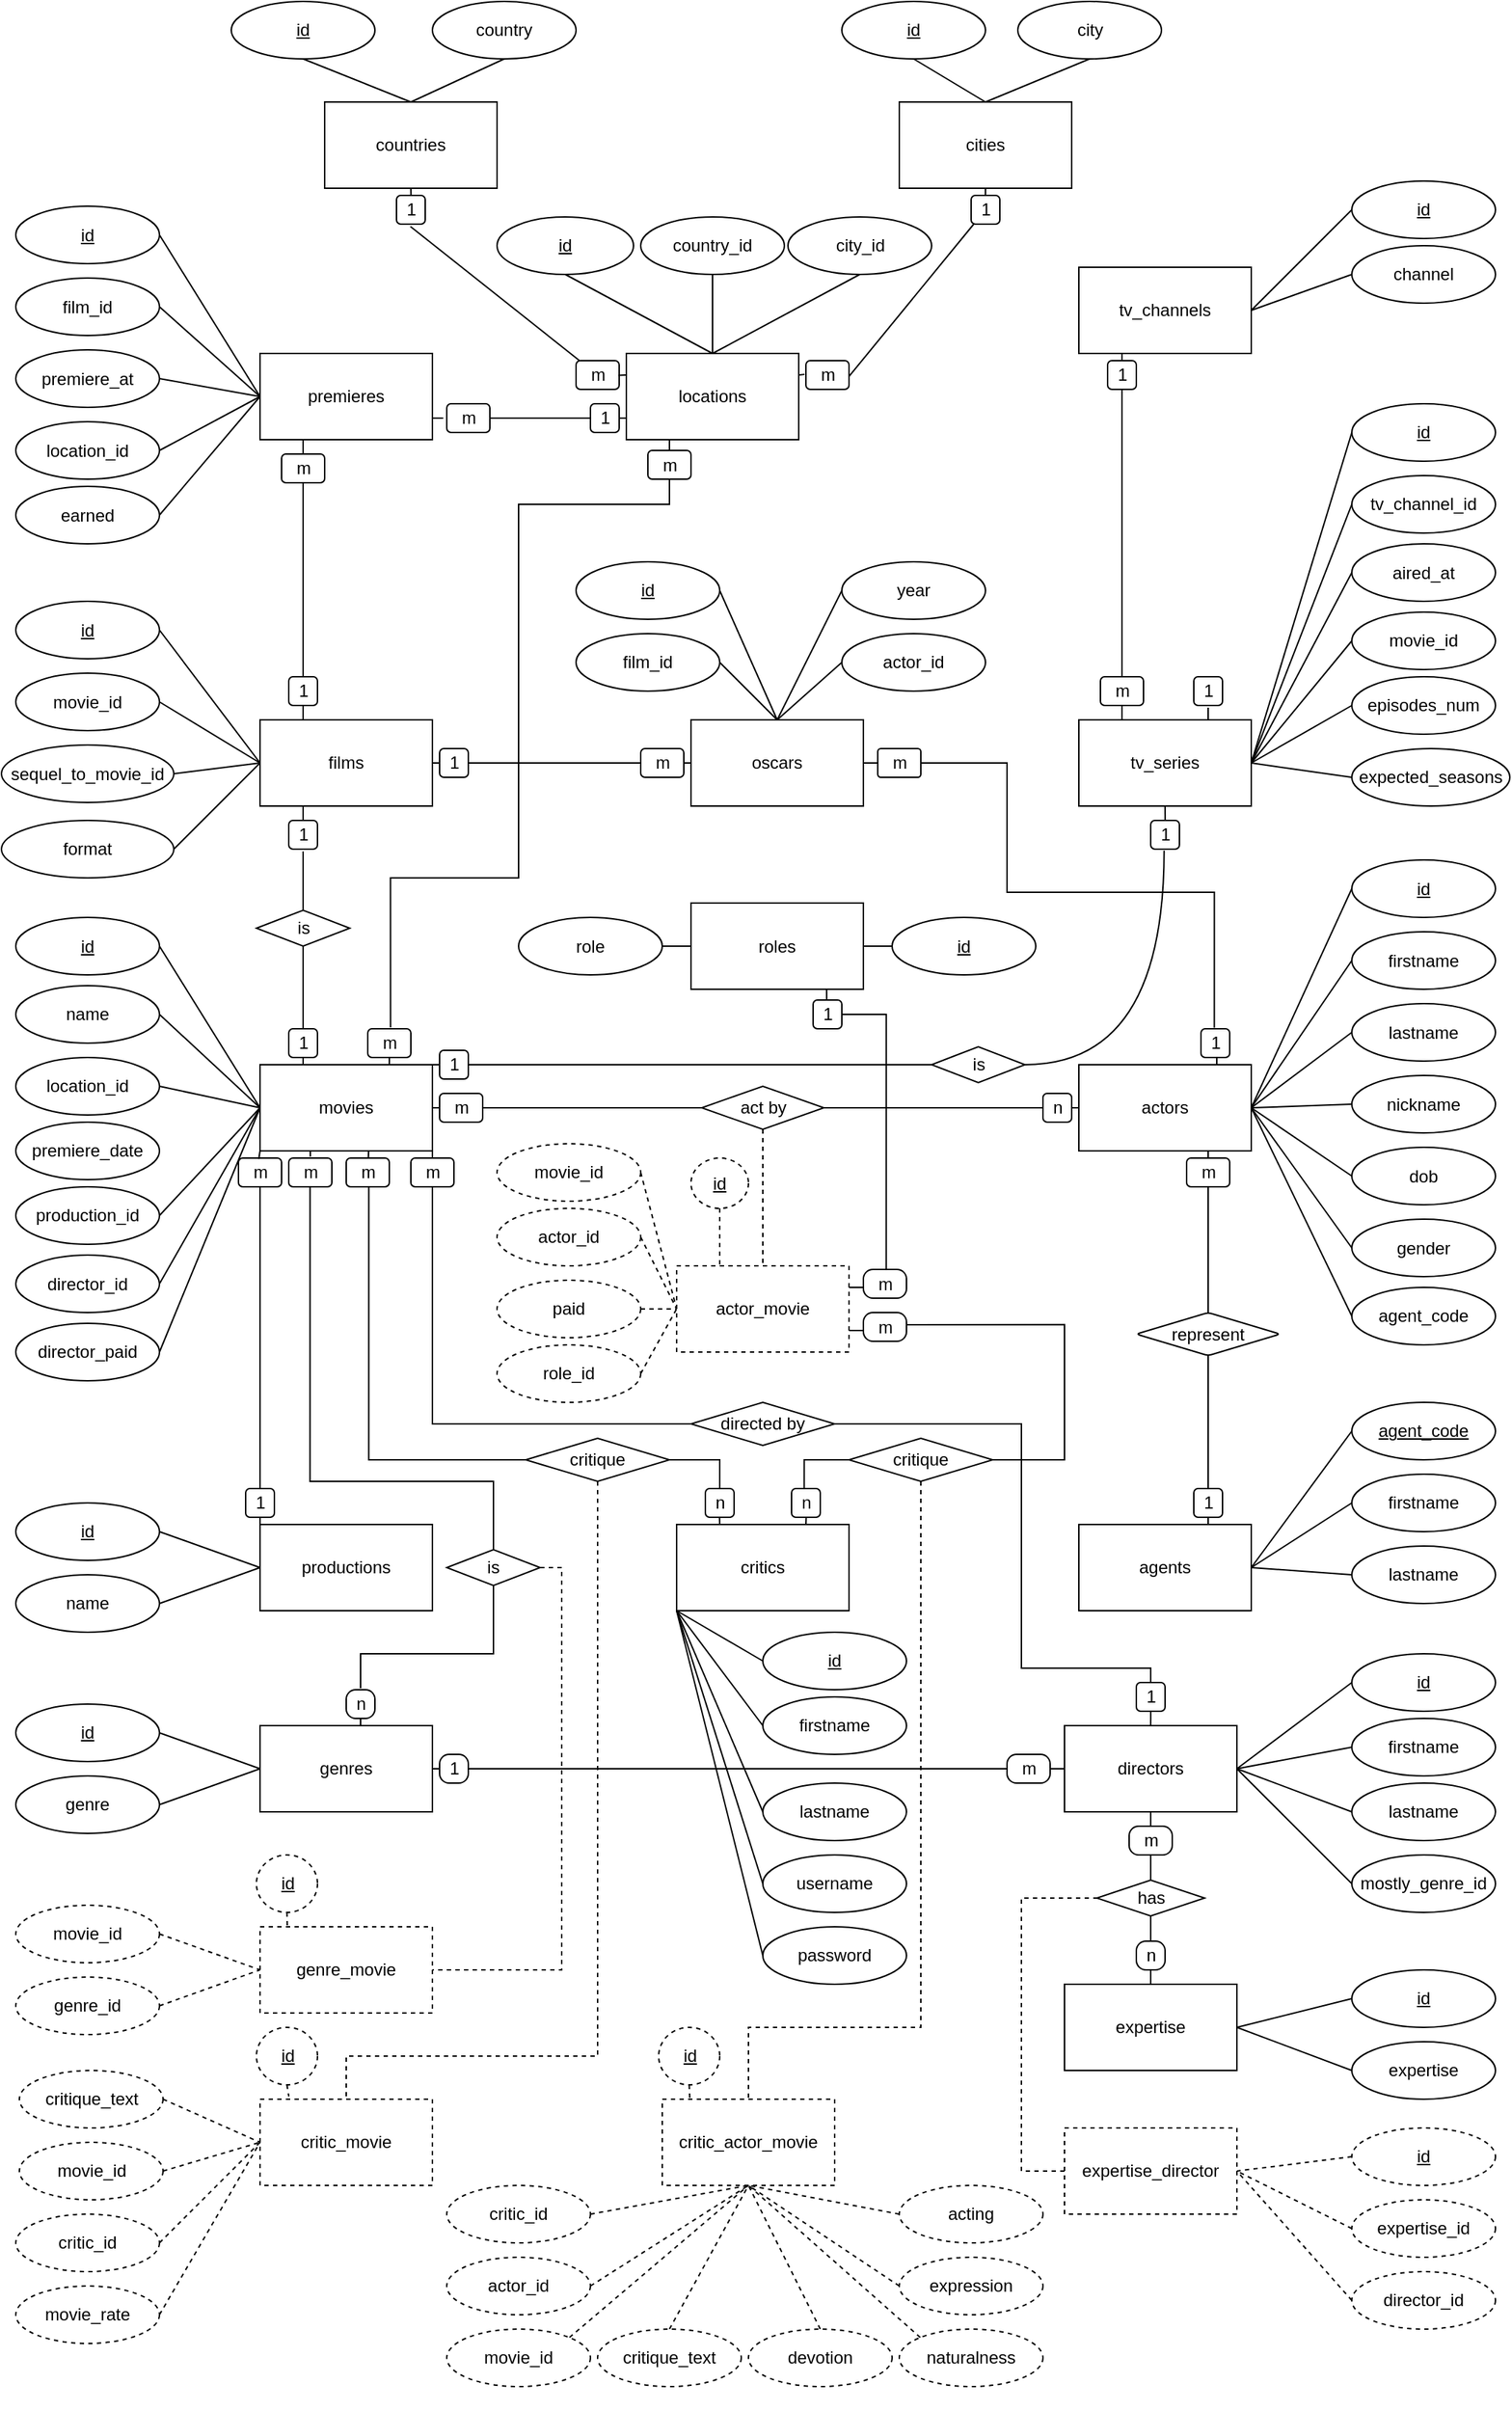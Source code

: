 <mxfile version="16.0.2" type="device"><diagram id="R2lEEEUBdFMjLlhIrx00" name="Page-1"><mxGraphModel dx="1185" dy="1571" grid="1" gridSize="10" guides="1" tooltips="1" connect="1" arrows="1" fold="1" page="1" pageScale="1" pageWidth="1100" pageHeight="850" math="0" shadow="0" extFonts="Permanent Marker^https://fonts.googleapis.com/css?family=Permanent+Marker"><root><mxCell id="0"/><mxCell id="1" parent="0"/><mxCell id="0y3eVta5XTR18F_-4Un4-43" style="edgeStyle=orthogonalEdgeStyle;curved=1;rounded=0;orthogonalLoop=1;jettySize=auto;html=1;exitX=0.75;exitY=0;exitDx=0;exitDy=0;entryX=0.502;entryY=1;entryDx=0;entryDy=0;entryPerimeter=0;endArrow=none;endFill=0;elbow=vertical;" parent="1" source="FufXi6xbsU0IL3xm9IHa-62" target="dylSwApc4rCppwpEprXj-38" edge="1"><mxGeometry relative="1" as="geometry"/></mxCell><mxCell id="FeMZZZzbEF-RjL86r5NJ-2" style="edgeStyle=orthogonalEdgeStyle;rounded=0;orthogonalLoop=1;jettySize=auto;html=1;exitX=0.25;exitY=1;exitDx=0;exitDy=0;entryX=0.5;entryY=-0.05;entryDx=0;entryDy=0;entryPerimeter=0;endArrow=none;endFill=0;elbow=vertical;" parent="1" source="FufXi6xbsU0IL3xm9IHa-62" target="0y3eVta5XTR18F_-4Un4-12" edge="1"><mxGeometry relative="1" as="geometry"/></mxCell><mxCell id="FeMZZZzbEF-RjL86r5NJ-122" style="edgeStyle=orthogonalEdgeStyle;rounded=0;orthogonalLoop=1;jettySize=auto;html=1;exitX=1;exitY=0;exitDx=0;exitDy=0;entryX=0;entryY=0.492;entryDx=0;entryDy=0;entryPerimeter=0;endArrow=none;endFill=0;elbow=vertical;" parent="1" source="FufXi6xbsU0IL3xm9IHa-62" target="FeMZZZzbEF-RjL86r5NJ-121" edge="1"><mxGeometry relative="1" as="geometry"/></mxCell><mxCell id="FufXi6xbsU0IL3xm9IHa-62" value="movies" style="rounded=0;whiteSpace=wrap;html=1;" parent="1" vertex="1"><mxGeometry x="200" y="190" width="120" height="60" as="geometry"/></mxCell><mxCell id="dylSwApc4rCppwpEprXj-55" style="rounded=0;orthogonalLoop=1;jettySize=auto;html=1;exitX=1;exitY=0.5;exitDx=0;exitDy=0;entryX=0;entryY=0.5;entryDx=0;entryDy=0;endArrow=none;endFill=0;strokeColor=#000000;" parent="1" source="FufXi6xbsU0IL3xm9IHa-64" target="FufXi6xbsU0IL3xm9IHa-62" edge="1"><mxGeometry relative="1" as="geometry"/></mxCell><mxCell id="FufXi6xbsU0IL3xm9IHa-64" value="id" style="ellipse;whiteSpace=wrap;html=1;align=center;fontStyle=4;" parent="1" vertex="1"><mxGeometry x="30" y="87.5" width="100" height="40" as="geometry"/></mxCell><mxCell id="dylSwApc4rCppwpEprXj-59" style="edgeStyle=none;rounded=0;orthogonalLoop=1;jettySize=auto;html=1;exitX=1;exitY=0.5;exitDx=0;exitDy=0;entryX=0;entryY=0.5;entryDx=0;entryDy=0;endArrow=none;endFill=0;strokeColor=#000000;elbow=vertical;" parent="1" source="FufXi6xbsU0IL3xm9IHa-65" target="FufXi6xbsU0IL3xm9IHa-62" edge="1"><mxGeometry relative="1" as="geometry"/></mxCell><mxCell id="FufXi6xbsU0IL3xm9IHa-65" value="name" style="ellipse;whiteSpace=wrap;html=1;align=center;" parent="1" vertex="1"><mxGeometry x="30" y="135" width="100" height="40" as="geometry"/></mxCell><mxCell id="dylSwApc4rCppwpEprXj-61" style="edgeStyle=none;rounded=0;orthogonalLoop=1;jettySize=auto;html=1;exitX=1;exitY=0.5;exitDx=0;exitDy=0;entryX=0;entryY=0.5;entryDx=0;entryDy=0;endArrow=none;endFill=0;strokeColor=#000000;elbow=vertical;" parent="1" source="FufXi6xbsU0IL3xm9IHa-68" target="FufXi6xbsU0IL3xm9IHa-62" edge="1"><mxGeometry relative="1" as="geometry"/></mxCell><mxCell id="FufXi6xbsU0IL3xm9IHa-68" value="location_id" style="ellipse;whiteSpace=wrap;html=1;align=center;" parent="1" vertex="1"><mxGeometry x="30" y="185" width="100" height="40" as="geometry"/></mxCell><mxCell id="dylSwApc4rCppwpEprXj-62" style="edgeStyle=none;rounded=0;orthogonalLoop=1;jettySize=auto;html=1;exitX=1;exitY=0.5;exitDx=0;exitDy=0;entryX=0;entryY=0.5;entryDx=0;entryDy=0;endArrow=none;endFill=0;strokeColor=#000000;elbow=vertical;" parent="1" source="FufXi6xbsU0IL3xm9IHa-69" target="FufXi6xbsU0IL3xm9IHa-62" edge="1"><mxGeometry relative="1" as="geometry"/></mxCell><mxCell id="FufXi6xbsU0IL3xm9IHa-69" value="production_id" style="ellipse;whiteSpace=wrap;html=1;align=center;" parent="1" vertex="1"><mxGeometry x="30" y="275" width="100" height="40" as="geometry"/></mxCell><mxCell id="MCVCCphHLX5lDqsVOXqU-9" style="edgeStyle=orthogonalEdgeStyle;rounded=0;orthogonalLoop=1;jettySize=auto;html=1;exitX=0.5;exitY=1;exitDx=0;exitDy=0;entryX=0.5;entryY=0;entryDx=0;entryDy=0;endArrow=none;endFill=0;elbow=vertical;startArrow=none;" parent="1" source="MCVCCphHLX5lDqsVOXqU-14" target="MCVCCphHLX5lDqsVOXqU-7" edge="1"><mxGeometry relative="1" as="geometry"/></mxCell><mxCell id="FeMZZZzbEF-RjL86r5NJ-112" style="edgeStyle=orthogonalEdgeStyle;rounded=0;orthogonalLoop=1;jettySize=auto;html=1;exitX=0.75;exitY=0;exitDx=0;exitDy=0;entryX=0.551;entryY=1.014;entryDx=0;entryDy=0;entryPerimeter=0;endArrow=none;endFill=0;elbow=vertical;" parent="1" source="FufXi6xbsU0IL3xm9IHa-70" target="FeMZZZzbEF-RjL86r5NJ-103" edge="1"><mxGeometry relative="1" as="geometry"/></mxCell><mxCell id="FufXi6xbsU0IL3xm9IHa-70" value="actors" style="rounded=0;whiteSpace=wrap;html=1;" parent="1" vertex="1"><mxGeometry x="770" y="190" width="120" height="60" as="geometry"/></mxCell><mxCell id="dylSwApc4rCppwpEprXj-68" style="edgeStyle=none;rounded=0;orthogonalLoop=1;jettySize=auto;html=1;exitX=0;exitY=0.5;exitDx=0;exitDy=0;entryX=1;entryY=0.5;entryDx=0;entryDy=0;endArrow=none;endFill=0;strokeColor=#000000;elbow=vertical;" parent="1" source="FufXi6xbsU0IL3xm9IHa-71" target="FufXi6xbsU0IL3xm9IHa-70" edge="1"><mxGeometry relative="1" as="geometry"/></mxCell><mxCell id="FufXi6xbsU0IL3xm9IHa-71" value="id" style="ellipse;whiteSpace=wrap;html=1;align=center;fontStyle=4;" parent="1" vertex="1"><mxGeometry x="960" y="47.5" width="100" height="40" as="geometry"/></mxCell><mxCell id="dylSwApc4rCppwpEprXj-69" style="edgeStyle=none;rounded=0;orthogonalLoop=1;jettySize=auto;html=1;exitX=0;exitY=0.5;exitDx=0;exitDy=0;entryX=1;entryY=0.5;entryDx=0;entryDy=0;endArrow=none;endFill=0;strokeColor=#000000;elbow=vertical;" parent="1" source="FufXi6xbsU0IL3xm9IHa-72" target="FufXi6xbsU0IL3xm9IHa-70" edge="1"><mxGeometry relative="1" as="geometry"/></mxCell><mxCell id="FufXi6xbsU0IL3xm9IHa-72" value="firstname" style="ellipse;whiteSpace=wrap;html=1;align=center;" parent="1" vertex="1"><mxGeometry x="960" y="97.5" width="100" height="40" as="geometry"/></mxCell><mxCell id="dylSwApc4rCppwpEprXj-70" style="edgeStyle=none;rounded=0;orthogonalLoop=1;jettySize=auto;html=1;exitX=0;exitY=0.5;exitDx=0;exitDy=0;entryX=1;entryY=0.5;entryDx=0;entryDy=0;endArrow=none;endFill=0;strokeColor=#000000;elbow=vertical;" parent="1" source="FufXi6xbsU0IL3xm9IHa-73" target="FufXi6xbsU0IL3xm9IHa-70" edge="1"><mxGeometry relative="1" as="geometry"/></mxCell><mxCell id="FufXi6xbsU0IL3xm9IHa-73" value="lastname" style="ellipse;whiteSpace=wrap;html=1;align=center;" parent="1" vertex="1"><mxGeometry x="960" y="147.5" width="100" height="40" as="geometry"/></mxCell><mxCell id="dylSwApc4rCppwpEprXj-71" style="edgeStyle=none;rounded=0;orthogonalLoop=1;jettySize=auto;html=1;exitX=0;exitY=0.5;exitDx=0;exitDy=0;entryX=1;entryY=0.5;entryDx=0;entryDy=0;endArrow=none;endFill=0;strokeColor=#000000;elbow=vertical;" parent="1" source="FufXi6xbsU0IL3xm9IHa-74" target="FufXi6xbsU0IL3xm9IHa-70" edge="1"><mxGeometry relative="1" as="geometry"/></mxCell><mxCell id="FufXi6xbsU0IL3xm9IHa-74" value="nickname" style="ellipse;whiteSpace=wrap;html=1;align=center;" parent="1" vertex="1"><mxGeometry x="960" y="197.5" width="100" height="40" as="geometry"/></mxCell><mxCell id="dylSwApc4rCppwpEprXj-72" style="edgeStyle=none;rounded=0;orthogonalLoop=1;jettySize=auto;html=1;exitX=0;exitY=0.5;exitDx=0;exitDy=0;entryX=1;entryY=0.5;entryDx=0;entryDy=0;endArrow=none;endFill=0;strokeColor=#000000;elbow=vertical;" parent="1" source="FufXi6xbsU0IL3xm9IHa-75" target="FufXi6xbsU0IL3xm9IHa-70" edge="1"><mxGeometry relative="1" as="geometry"/></mxCell><mxCell id="FufXi6xbsU0IL3xm9IHa-75" value="dob" style="ellipse;whiteSpace=wrap;html=1;align=center;" parent="1" vertex="1"><mxGeometry x="960" y="247.5" width="100" height="40" as="geometry"/></mxCell><mxCell id="FufXi6xbsU0IL3xm9IHa-80" style="edgeStyle=orthogonalEdgeStyle;rounded=0;orthogonalLoop=1;jettySize=auto;html=1;exitX=0;exitY=0.5;exitDx=0;exitDy=0;entryX=1;entryY=0.5;entryDx=0;entryDy=0;endArrow=none;endFill=0;elbow=vertical;startArrow=none;" parent="1" source="FufXi6xbsU0IL3xm9IHa-82" target="FufXi6xbsU0IL3xm9IHa-62" edge="1"><mxGeometry relative="1" as="geometry"/></mxCell><mxCell id="FufXi6xbsU0IL3xm9IHa-81" style="edgeStyle=orthogonalEdgeStyle;rounded=0;orthogonalLoop=1;jettySize=auto;html=1;exitX=1;exitY=0.5;exitDx=0;exitDy=0;entryX=0;entryY=0.5;entryDx=0;entryDy=0;endArrow=none;endFill=0;elbow=vertical;startArrow=none;" parent="1" source="FufXi6xbsU0IL3xm9IHa-83" target="FufXi6xbsU0IL3xm9IHa-70" edge="1"><mxGeometry relative="1" as="geometry"/></mxCell><mxCell id="FufXi6xbsU0IL3xm9IHa-87" style="edgeStyle=orthogonalEdgeStyle;rounded=0;orthogonalLoop=1;jettySize=auto;html=1;exitX=0.5;exitY=1;exitDx=0;exitDy=0;entryX=0.5;entryY=0;entryDx=0;entryDy=0;endArrow=none;endFill=0;elbow=vertical;dashed=1;" parent="1" source="FufXi6xbsU0IL3xm9IHa-79" target="FufXi6xbsU0IL3xm9IHa-86" edge="1"><mxGeometry relative="1" as="geometry"/></mxCell><mxCell id="FufXi6xbsU0IL3xm9IHa-79" value="act by" style="shape=rhombus;perimeter=rhombusPerimeter;whiteSpace=wrap;html=1;align=center;rounded=1;arcSize=0;" parent="1" vertex="1"><mxGeometry x="507.5" y="205" width="85" height="30" as="geometry"/></mxCell><mxCell id="FufXi6xbsU0IL3xm9IHa-83" value="n" style="text;html=1;align=center;verticalAlign=middle;resizable=0;points=[];autosize=1;strokeColor=default;fillColor=none;rounded=1;" parent="1" vertex="1"><mxGeometry x="745" y="210" width="20" height="20" as="geometry"/></mxCell><mxCell id="FufXi6xbsU0IL3xm9IHa-84" value="" style="edgeStyle=orthogonalEdgeStyle;rounded=0;orthogonalLoop=1;jettySize=auto;html=1;exitX=1;exitY=0.5;exitDx=0;exitDy=0;entryX=0;entryY=0.5;entryDx=0;entryDy=0;endArrow=none;endFill=0;elbow=vertical;" parent="1" source="FufXi6xbsU0IL3xm9IHa-79" target="FufXi6xbsU0IL3xm9IHa-83" edge="1"><mxGeometry relative="1" as="geometry"><mxPoint x="610" y="220.0" as="sourcePoint"/><mxPoint x="740" y="220.0" as="targetPoint"/></mxGeometry></mxCell><mxCell id="FufXi6xbsU0IL3xm9IHa-82" value="m" style="text;html=1;align=center;verticalAlign=middle;resizable=0;points=[];autosize=1;strokeColor=default;rounded=1;" parent="1" vertex="1"><mxGeometry x="325" y="210" width="30" height="20" as="geometry"/></mxCell><mxCell id="FufXi6xbsU0IL3xm9IHa-85" value="" style="edgeStyle=orthogonalEdgeStyle;rounded=0;orthogonalLoop=1;jettySize=auto;html=1;exitX=0;exitY=0.5;exitDx=0;exitDy=0;entryX=1;entryY=0.5;entryDx=0;entryDy=0;endArrow=none;endFill=0;elbow=vertical;" parent="1" source="FufXi6xbsU0IL3xm9IHa-79" target="FufXi6xbsU0IL3xm9IHa-82" edge="1"><mxGeometry relative="1" as="geometry"><mxPoint x="490" y="220.0" as="sourcePoint"/><mxPoint x="350" y="220.0" as="targetPoint"/></mxGeometry></mxCell><mxCell id="VD54aameTJlCUH2ANPiS-122" style="edgeStyle=orthogonalEdgeStyle;rounded=0;orthogonalLoop=1;jettySize=auto;html=1;exitX=1;exitY=0.25;exitDx=0;exitDy=0;entryX=0;entryY=0.634;entryDx=0;entryDy=0;entryPerimeter=0;endArrow=none;endFill=0;elbow=vertical;" parent="1" source="FufXi6xbsU0IL3xm9IHa-86" target="FeMZZZzbEF-RjL86r5NJ-130" edge="1"><mxGeometry relative="1" as="geometry"/></mxCell><mxCell id="VD54aameTJlCUH2ANPiS-124" style="edgeStyle=orthogonalEdgeStyle;rounded=0;orthogonalLoop=1;jettySize=auto;html=1;exitX=1;exitY=0.75;exitDx=0;exitDy=0;entryX=-0.012;entryY=0.623;entryDx=0;entryDy=0;entryPerimeter=0;endArrow=none;endFill=0;elbow=vertical;" parent="1" source="FufXi6xbsU0IL3xm9IHa-86" target="VD54aameTJlCUH2ANPiS-123" edge="1"><mxGeometry relative="1" as="geometry"/></mxCell><mxCell id="FufXi6xbsU0IL3xm9IHa-86" value="actor_movie" style="rounded=0;whiteSpace=wrap;html=1;dashed=1;" parent="1" vertex="1"><mxGeometry x="490" y="330" width="120" height="60" as="geometry"/></mxCell><mxCell id="FeMZZZzbEF-RjL86r5NJ-85" style="edgeStyle=none;rounded=0;orthogonalLoop=1;jettySize=auto;html=1;exitX=0.5;exitY=1;exitDx=0;exitDy=0;entryX=0.25;entryY=0;entryDx=0;entryDy=0;dashed=1;endArrow=none;endFill=0;elbow=vertical;" parent="1" source="FufXi6xbsU0IL3xm9IHa-88" target="FufXi6xbsU0IL3xm9IHa-86" edge="1"><mxGeometry relative="1" as="geometry"/></mxCell><mxCell id="FufXi6xbsU0IL3xm9IHa-88" value="id" style="ellipse;whiteSpace=wrap;html=1;align=center;fontStyle=4;dashed=1;" parent="1" vertex="1"><mxGeometry x="500" y="255" width="40" height="35" as="geometry"/></mxCell><mxCell id="dylSwApc4rCppwpEprXj-77" style="edgeStyle=none;rounded=0;orthogonalLoop=1;jettySize=auto;html=1;exitX=1;exitY=0.5;exitDx=0;exitDy=0;entryX=0;entryY=0.5;entryDx=0;entryDy=0;endArrow=none;endFill=0;strokeColor=#000000;elbow=vertical;dashed=1;" parent="1" source="FufXi6xbsU0IL3xm9IHa-89" target="FufXi6xbsU0IL3xm9IHa-86" edge="1"><mxGeometry relative="1" as="geometry"/></mxCell><mxCell id="FufXi6xbsU0IL3xm9IHa-89" value="movie_id" style="ellipse;whiteSpace=wrap;html=1;align=center;dashed=1;" parent="1" vertex="1"><mxGeometry x="365" y="245" width="100" height="40" as="geometry"/></mxCell><mxCell id="FeMZZZzbEF-RjL86r5NJ-83" style="edgeStyle=none;rounded=0;orthogonalLoop=1;jettySize=auto;html=1;exitX=1;exitY=0.5;exitDx=0;exitDy=0;entryX=0;entryY=0.5;entryDx=0;entryDy=0;endArrow=none;endFill=0;elbow=vertical;dashed=1;" parent="1" source="FufXi6xbsU0IL3xm9IHa-90" target="FufXi6xbsU0IL3xm9IHa-86" edge="1"><mxGeometry relative="1" as="geometry"/></mxCell><mxCell id="FufXi6xbsU0IL3xm9IHa-90" value="actor_id" style="ellipse;whiteSpace=wrap;html=1;align=center;dashed=1;" parent="1" vertex="1"><mxGeometry x="365" y="290" width="100" height="40" as="geometry"/></mxCell><mxCell id="FeMZZZzbEF-RjL86r5NJ-84" style="edgeStyle=none;rounded=0;orthogonalLoop=1;jettySize=auto;html=1;exitX=1;exitY=0.5;exitDx=0;exitDy=0;entryX=0;entryY=0.5;entryDx=0;entryDy=0;endArrow=none;endFill=0;elbow=vertical;dashed=1;" parent="1" source="FufXi6xbsU0IL3xm9IHa-91" target="FufXi6xbsU0IL3xm9IHa-86" edge="1"><mxGeometry relative="1" as="geometry"/></mxCell><mxCell id="FufXi6xbsU0IL3xm9IHa-91" value="paid" style="ellipse;whiteSpace=wrap;html=1;align=center;dashed=1;" parent="1" vertex="1"><mxGeometry x="365" y="340" width="100" height="40" as="geometry"/></mxCell><mxCell id="dylSwApc4rCppwpEprXj-73" style="edgeStyle=none;rounded=0;orthogonalLoop=1;jettySize=auto;html=1;exitX=0;exitY=0.5;exitDx=0;exitDy=0;entryX=1;entryY=0.5;entryDx=0;entryDy=0;endArrow=none;endFill=0;strokeColor=#000000;elbow=vertical;" parent="1" source="FufXi6xbsU0IL3xm9IHa-92" target="FufXi6xbsU0IL3xm9IHa-70" edge="1"><mxGeometry relative="1" as="geometry"/></mxCell><mxCell id="FufXi6xbsU0IL3xm9IHa-92" value="agent_code" style="ellipse;whiteSpace=wrap;html=1;align=center;" parent="1" vertex="1"><mxGeometry x="960" y="345" width="100" height="40" as="geometry"/></mxCell><mxCell id="MCVCCphHLX5lDqsVOXqU-2" value="agents" style="rounded=0;whiteSpace=wrap;html=1;" parent="1" vertex="1"><mxGeometry x="770" y="510" width="120" height="60" as="geometry"/></mxCell><mxCell id="MCVCCphHLX5lDqsVOXqU-10" style="edgeStyle=orthogonalEdgeStyle;rounded=0;orthogonalLoop=1;jettySize=auto;html=1;exitX=0.5;exitY=1;exitDx=0;exitDy=0;endArrow=none;endFill=0;elbow=vertical;startArrow=none;" parent="1" source="MCVCCphHLX5lDqsVOXqU-16" edge="1"><mxGeometry relative="1" as="geometry"><Array as="points"><mxPoint x="860" y="510"/><mxPoint x="860" y="510"/></Array><mxPoint x="860" y="510" as="targetPoint"/></mxGeometry></mxCell><mxCell id="MCVCCphHLX5lDqsVOXqU-7" value="represent" style="shape=rhombus;perimeter=rhombusPerimeter;whiteSpace=wrap;html=1;align=center;rounded=1;arcSize=5;" parent="1" vertex="1"><mxGeometry x="810" y="362.5" width="100" height="30" as="geometry"/></mxCell><mxCell id="dylSwApc4rCppwpEprXj-75" style="edgeStyle=none;rounded=0;orthogonalLoop=1;jettySize=auto;html=1;exitX=0;exitY=0.5;exitDx=0;exitDy=0;entryX=1;entryY=0.5;entryDx=0;entryDy=0;endArrow=none;endFill=0;strokeColor=#000000;elbow=vertical;" parent="1" source="MCVCCphHLX5lDqsVOXqU-12" target="MCVCCphHLX5lDqsVOXqU-2" edge="1"><mxGeometry relative="1" as="geometry"/></mxCell><mxCell id="MCVCCphHLX5lDqsVOXqU-12" value="firstname" style="ellipse;whiteSpace=wrap;html=1;align=center;" parent="1" vertex="1"><mxGeometry x="960" y="475" width="100" height="40" as="geometry"/></mxCell><mxCell id="dylSwApc4rCppwpEprXj-76" style="edgeStyle=none;rounded=0;orthogonalLoop=1;jettySize=auto;html=1;exitX=0;exitY=0.5;exitDx=0;exitDy=0;entryX=1;entryY=0.5;entryDx=0;entryDy=0;endArrow=none;endFill=0;strokeColor=#000000;elbow=vertical;" parent="1" source="MCVCCphHLX5lDqsVOXqU-13" target="MCVCCphHLX5lDqsVOXqU-2" edge="1"><mxGeometry relative="1" as="geometry"/></mxCell><mxCell id="MCVCCphHLX5lDqsVOXqU-13" value="lastname" style="ellipse;whiteSpace=wrap;html=1;align=center;" parent="1" vertex="1"><mxGeometry x="960" y="525" width="100" height="40" as="geometry"/></mxCell><mxCell id="MCVCCphHLX5lDqsVOXqU-14" value="m" style="text;html=1;align=center;verticalAlign=middle;resizable=0;points=[];autosize=1;rounded=1;shadow=0;sketch=0;glass=0;strokeColor=default;" parent="1" vertex="1"><mxGeometry x="845" y="255" width="30" height="20" as="geometry"/></mxCell><mxCell id="MCVCCphHLX5lDqsVOXqU-15" value="" style="edgeStyle=orthogonalEdgeStyle;rounded=0;orthogonalLoop=1;jettySize=auto;html=1;exitX=0.75;exitY=1;exitDx=0;exitDy=0;entryX=0.5;entryY=0;entryDx=0;entryDy=0;endArrow=none;endFill=0;elbow=vertical;" parent="1" source="FufXi6xbsU0IL3xm9IHa-70" target="MCVCCphHLX5lDqsVOXqU-14" edge="1"><mxGeometry relative="1" as="geometry"><mxPoint x="830" y="250.0" as="sourcePoint"/><mxPoint x="830" y="340" as="targetPoint"/></mxGeometry></mxCell><mxCell id="MCVCCphHLX5lDqsVOXqU-16" value="1" style="text;html=1;align=center;verticalAlign=middle;resizable=0;points=[];autosize=1;strokeColor=#000000;fillColor=none;rounded=1;" parent="1" vertex="1"><mxGeometry x="850" y="485" width="20" height="20" as="geometry"/></mxCell><mxCell id="MCVCCphHLX5lDqsVOXqU-17" value="" style="edgeStyle=orthogonalEdgeStyle;rounded=0;orthogonalLoop=1;jettySize=auto;html=1;exitX=0.5;exitY=1;exitDx=0;exitDy=0;entryX=0.5;entryY=0;entryDx=0;entryDy=0;endArrow=none;endFill=0;elbow=vertical;" parent="1" source="MCVCCphHLX5lDqsVOXqU-7" target="MCVCCphHLX5lDqsVOXqU-16" edge="1"><mxGeometry relative="1" as="geometry"><mxPoint x="830" y="400" as="sourcePoint"/><mxPoint x="830" y="480" as="targetPoint"/></mxGeometry></mxCell><mxCell id="dylSwApc4rCppwpEprXj-2" value="productions" style="rounded=0;whiteSpace=wrap;html=1;" parent="1" vertex="1"><mxGeometry x="200" y="510" width="120" height="60" as="geometry"/></mxCell><mxCell id="dylSwApc4rCppwpEprXj-64" style="edgeStyle=none;rounded=0;orthogonalLoop=1;jettySize=auto;html=1;exitX=1;exitY=0.5;exitDx=0;exitDy=0;entryX=0;entryY=0.5;entryDx=0;entryDy=0;endArrow=none;endFill=0;strokeColor=#000000;elbow=vertical;" parent="1" source="dylSwApc4rCppwpEprXj-3" target="dylSwApc4rCppwpEprXj-2" edge="1"><mxGeometry relative="1" as="geometry"/></mxCell><mxCell id="dylSwApc4rCppwpEprXj-3" value="id" style="ellipse;whiteSpace=wrap;html=1;align=center;fontStyle=4;" parent="1" vertex="1"><mxGeometry x="30" y="495" width="100" height="40" as="geometry"/></mxCell><mxCell id="dylSwApc4rCppwpEprXj-65" style="edgeStyle=none;rounded=0;orthogonalLoop=1;jettySize=auto;html=1;exitX=1;exitY=0.5;exitDx=0;exitDy=0;entryX=0;entryY=0.5;entryDx=0;entryDy=0;endArrow=none;endFill=0;strokeColor=#000000;elbow=vertical;" parent="1" source="dylSwApc4rCppwpEprXj-4" target="dylSwApc4rCppwpEprXj-2" edge="1"><mxGeometry relative="1" as="geometry"/></mxCell><mxCell id="dylSwApc4rCppwpEprXj-4" value="name" style="ellipse;whiteSpace=wrap;html=1;align=center;" parent="1" vertex="1"><mxGeometry x="30" y="545" width="100" height="40" as="geometry"/></mxCell><mxCell id="VD54aameTJlCUH2ANPiS-16" value="" style="edgeStyle=orthogonalEdgeStyle;rounded=0;orthogonalLoop=1;jettySize=auto;html=1;endArrow=none;endFill=0;elbow=vertical;" parent="1" source="dylSwApc4rCppwpEprXj-6" target="dylSwApc4rCppwpEprXj-85" edge="1"><mxGeometry relative="1" as="geometry"><mxPoint x="200" y="355" as="targetPoint"/></mxGeometry></mxCell><mxCell id="dylSwApc4rCppwpEprXj-6" value="m" style="text;html=1;align=center;verticalAlign=middle;resizable=0;points=[];autosize=1;strokeColor=default;rounded=1;" parent="1" vertex="1"><mxGeometry x="185" y="255" width="30" height="20" as="geometry"/></mxCell><mxCell id="dylSwApc4rCppwpEprXj-7" value="" style="edgeStyle=orthogonalEdgeStyle;rounded=0;orthogonalLoop=1;jettySize=auto;html=1;endArrow=none;endFill=0;exitX=0;exitY=1;exitDx=0;exitDy=0;entryX=0.472;entryY=0.033;entryDx=0;entryDy=0;entryPerimeter=0;" parent="1" source="FufXi6xbsU0IL3xm9IHa-62" target="dylSwApc4rCppwpEprXj-6" edge="1"><mxGeometry relative="1" as="geometry"><mxPoint x="210" y="270" as="sourcePoint"/><mxPoint x="200" y="310" as="targetPoint"/></mxGeometry></mxCell><mxCell id="dylSwApc4rCppwpEprXj-11" value="" style="edgeStyle=orthogonalEdgeStyle;rounded=0;orthogonalLoop=1;jettySize=auto;html=1;exitX=0.5;exitY=1;exitDx=0;exitDy=0;entryX=0;entryY=0;entryDx=0;entryDy=0;endArrow=none;endFill=0;startArrow=none;" parent="1" source="dylSwApc4rCppwpEprXj-85" target="dylSwApc4rCppwpEprXj-2" edge="1"><mxGeometry relative="1" as="geometry"><mxPoint x="260" y="280" as="sourcePoint"/><mxPoint x="260" y="480" as="targetPoint"/><Array as="points"/></mxGeometry></mxCell><mxCell id="dylSwApc4rCppwpEprXj-74" style="edgeStyle=none;rounded=0;orthogonalLoop=1;jettySize=auto;html=1;exitX=0;exitY=0.5;exitDx=0;exitDy=0;entryX=1;entryY=0.5;entryDx=0;entryDy=0;endArrow=none;endFill=0;strokeColor=#000000;elbow=vertical;" parent="1" source="dylSwApc4rCppwpEprXj-13" target="MCVCCphHLX5lDqsVOXqU-2" edge="1"><mxGeometry relative="1" as="geometry"/></mxCell><mxCell id="dylSwApc4rCppwpEprXj-13" value="agent_code" style="ellipse;whiteSpace=wrap;html=1;align=center;fontStyle=4;" parent="1" vertex="1"><mxGeometry x="960" y="425" width="100" height="40" as="geometry"/></mxCell><mxCell id="dylSwApc4rCppwpEprXj-18" style="edgeStyle=orthogonalEdgeStyle;rounded=0;orthogonalLoop=1;jettySize=auto;html=1;exitX=0.5;exitY=1;exitDx=0;exitDy=0;entryX=0.25;entryY=0;entryDx=0;entryDy=0;endArrow=none;endFill=0;startArrow=none;" parent="1" source="dylSwApc4rCppwpEprXj-19" target="FufXi6xbsU0IL3xm9IHa-62" edge="1"><mxGeometry relative="1" as="geometry"/></mxCell><mxCell id="VD54aameTJlCUH2ANPiS-107" style="edgeStyle=orthogonalEdgeStyle;rounded=0;orthogonalLoop=1;jettySize=auto;html=1;exitX=0;exitY=0.75;exitDx=0;exitDy=0;entryX=1.008;entryY=0.506;entryDx=0;entryDy=0;entryPerimeter=0;endArrow=none;endFill=0;elbow=vertical;" parent="1" source="dylSwApc4rCppwpEprXj-15" target="FeMZZZzbEF-RjL86r5NJ-70" edge="1"><mxGeometry relative="1" as="geometry"/></mxCell><mxCell id="T-MANDcHvcvtXg8mgxnv-29" style="edgeStyle=none;rounded=0;orthogonalLoop=1;jettySize=auto;html=1;exitX=0;exitY=0.25;exitDx=0;exitDy=0;entryX=0.978;entryY=0.512;entryDx=0;entryDy=0;entryPerimeter=0;endArrow=none;endFill=0;" parent="1" source="dylSwApc4rCppwpEprXj-15" target="T-MANDcHvcvtXg8mgxnv-28" edge="1"><mxGeometry relative="1" as="geometry"/></mxCell><mxCell id="T-MANDcHvcvtXg8mgxnv-32" style="edgeStyle=none;rounded=0;orthogonalLoop=1;jettySize=auto;html=1;exitX=1;exitY=0.25;exitDx=0;exitDy=0;entryX=-0.033;entryY=0.478;entryDx=0;entryDy=0;entryPerimeter=0;endArrow=none;endFill=0;" parent="1" source="dylSwApc4rCppwpEprXj-15" target="T-MANDcHvcvtXg8mgxnv-31" edge="1"><mxGeometry relative="1" as="geometry"/></mxCell><mxCell id="dylSwApc4rCppwpEprXj-15" value="locations" style="rounded=0;whiteSpace=wrap;html=1;" parent="1" vertex="1"><mxGeometry x="455" y="-305" width="120" height="60" as="geometry"/></mxCell><mxCell id="FeMZZZzbEF-RjL86r5NJ-76" style="rounded=0;orthogonalLoop=1;jettySize=auto;html=1;exitX=0.5;exitY=1;exitDx=0;exitDy=0;entryX=0.5;entryY=0;entryDx=0;entryDy=0;endArrow=none;endFill=0;elbow=vertical;" parent="1" source="dylSwApc4rCppwpEprXj-16" target="dylSwApc4rCppwpEprXj-15" edge="1"><mxGeometry relative="1" as="geometry"/></mxCell><mxCell id="dylSwApc4rCppwpEprXj-16" value="id" style="ellipse;whiteSpace=wrap;html=1;align=center;fontStyle=4;" parent="1" vertex="1"><mxGeometry x="365" y="-400" width="95" height="40" as="geometry"/></mxCell><mxCell id="FeMZZZzbEF-RjL86r5NJ-77" style="edgeStyle=none;rounded=0;orthogonalLoop=1;jettySize=auto;html=1;exitX=0.5;exitY=1;exitDx=0;exitDy=0;entryX=0.5;entryY=0;entryDx=0;entryDy=0;endArrow=none;endFill=0;elbow=vertical;" parent="1" source="dylSwApc4rCppwpEprXj-17" target="dylSwApc4rCppwpEprXj-15" edge="1"><mxGeometry relative="1" as="geometry"/></mxCell><mxCell id="dylSwApc4rCppwpEprXj-17" value="country_id" style="ellipse;whiteSpace=wrap;html=1;align=center;" parent="1" vertex="1"><mxGeometry x="465" y="-400" width="100" height="40" as="geometry"/></mxCell><mxCell id="dylSwApc4rCppwpEprXj-19" value="1" style="text;html=1;align=center;verticalAlign=middle;resizable=0;points=[];autosize=1;strokeColor=default;rounded=1;" parent="1" vertex="1"><mxGeometry x="220" y="165" width="20" height="20" as="geometry"/></mxCell><mxCell id="0y3eVta5XTR18F_-4Un4-41" style="edgeStyle=none;rounded=0;orthogonalLoop=1;jettySize=auto;html=1;exitX=0.25;exitY=1;exitDx=0;exitDy=0;entryX=0.501;entryY=0;entryDx=0;entryDy=0;entryPerimeter=0;endArrow=none;endFill=0;" parent="1" source="dylSwApc4rCppwpEprXj-23" target="dylSwApc4rCppwpEprXj-33" edge="1"><mxGeometry relative="1" as="geometry"/></mxCell><mxCell id="dylSwApc4rCppwpEprXj-23" value="films" style="rounded=0;whiteSpace=wrap;html=1;" parent="1" vertex="1"><mxGeometry x="200" y="-50" width="120" height="60" as="geometry"/></mxCell><mxCell id="dylSwApc4rCppwpEprXj-124" style="edgeStyle=none;rounded=0;orthogonalLoop=1;jettySize=auto;html=1;exitX=0.5;exitY=0;exitDx=0;exitDy=0;entryX=0.25;entryY=1;entryDx=0;entryDy=0;endArrow=none;endFill=0;strokeColor=#000000;elbow=vertical;startArrow=none;" parent="1" source="dylSwApc4rCppwpEprXj-125" target="dylSwApc4rCppwpEprXj-88" edge="1"><mxGeometry relative="1" as="geometry"/></mxCell><mxCell id="0y3eVta5XTR18F_-4Un4-2" style="rounded=0;orthogonalLoop=1;jettySize=auto;html=1;exitX=1;exitY=0.5;exitDx=0;exitDy=0;entryX=0;entryY=0.5;entryDx=0;entryDy=0;endArrow=none;endFill=0;" parent="1" source="dylSwApc4rCppwpEprXj-24" target="0y3eVta5XTR18F_-4Un4-1" edge="1"><mxGeometry relative="1" as="geometry"/></mxCell><mxCell id="0y3eVta5XTR18F_-4Un4-40" style="edgeStyle=none;rounded=0;orthogonalLoop=1;jettySize=auto;html=1;exitX=0.5;exitY=1;exitDx=0;exitDy=0;entryX=0.504;entryY=0;entryDx=0;entryDy=0;entryPerimeter=0;endArrow=none;endFill=0;" parent="1" source="dylSwApc4rCppwpEprXj-24" target="dylSwApc4rCppwpEprXj-45" edge="1"><mxGeometry relative="1" as="geometry"/></mxCell><mxCell id="0y3eVta5XTR18F_-4Un4-57" style="edgeStyle=none;rounded=0;orthogonalLoop=1;jettySize=auto;html=1;exitX=0.75;exitY=0;exitDx=0;exitDy=0;entryX=0.5;entryY=1.075;entryDx=0;entryDy=0;entryPerimeter=0;endArrow=none;endFill=0;elbow=vertical;" parent="1" source="dylSwApc4rCppwpEprXj-24" target="0y3eVta5XTR18F_-4Un4-56" edge="1"><mxGeometry relative="1" as="geometry"/></mxCell><mxCell id="dylSwApc4rCppwpEprXj-24" value="tv_series" style="rounded=0;whiteSpace=wrap;html=1;" parent="1" vertex="1"><mxGeometry x="770" y="-50" width="120" height="60" as="geometry"/></mxCell><mxCell id="dylSwApc4rCppwpEprXj-120" style="edgeStyle=none;rounded=0;orthogonalLoop=1;jettySize=auto;html=1;exitX=1;exitY=0.5;exitDx=0;exitDy=0;entryX=0;entryY=0.5;entryDx=0;entryDy=0;endArrow=none;endFill=0;strokeColor=#000000;elbow=vertical;" parent="1" source="dylSwApc4rCppwpEprXj-25" target="dylSwApc4rCppwpEprXj-23" edge="1"><mxGeometry relative="1" as="geometry"/></mxCell><mxCell id="dylSwApc4rCppwpEprXj-25" value="id" style="ellipse;whiteSpace=wrap;html=1;align=center;fontStyle=4;" parent="1" vertex="1"><mxGeometry x="30" y="-132.5" width="100" height="40" as="geometry"/></mxCell><mxCell id="dylSwApc4rCppwpEprXj-33" value="1" style="text;html=1;align=center;verticalAlign=middle;resizable=0;points=[];autosize=1;strokeColor=default;rounded=1;" parent="1" vertex="1"><mxGeometry x="220" y="20" width="20" height="20" as="geometry"/></mxCell><mxCell id="dylSwApc4rCppwpEprXj-119" style="edgeStyle=none;rounded=0;orthogonalLoop=1;jettySize=auto;html=1;exitX=1;exitY=0.5;exitDx=0;exitDy=0;entryX=0;entryY=0.5;entryDx=0;entryDy=0;endArrow=none;endFill=0;strokeColor=#000000;elbow=vertical;" parent="1" source="dylSwApc4rCppwpEprXj-40" target="dylSwApc4rCppwpEprXj-23" edge="1"><mxGeometry relative="1" as="geometry"/></mxCell><mxCell id="dylSwApc4rCppwpEprXj-40" value="movie_id" style="ellipse;whiteSpace=wrap;html=1;align=center;" parent="1" vertex="1"><mxGeometry x="30" y="-82.5" width="100" height="40" as="geometry"/></mxCell><mxCell id="dylSwApc4rCppwpEprXj-45" value="1" style="text;html=1;align=center;verticalAlign=middle;resizable=0;points=[];autosize=1;strokeColor=default;rounded=1;" parent="1" vertex="1"><mxGeometry x="820" y="20" width="20" height="20" as="geometry"/></mxCell><mxCell id="FeMZZZzbEF-RjL86r5NJ-53" value="" style="edgeStyle=none;rounded=0;orthogonalLoop=1;jettySize=auto;html=1;endArrow=none;endFill=0;elbow=vertical;entryX=0.25;entryY=1;entryDx=0;entryDy=0;startArrow=none;" parent="1" source="FeMZZZzbEF-RjL86r5NJ-54" target="dylSwApc4rCppwpEprXj-15" edge="1"><mxGeometry relative="1" as="geometry"/></mxCell><mxCell id="dylSwApc4rCppwpEprXj-38" value="m" style="text;html=1;align=center;verticalAlign=middle;resizable=0;points=[];autosize=1;strokeColor=default;rounded=1;" parent="1" vertex="1"><mxGeometry x="275" y="165" width="30" height="20" as="geometry"/></mxCell><mxCell id="dylSwApc4rCppwpEprXj-122" style="edgeStyle=none;rounded=0;orthogonalLoop=1;jettySize=auto;html=1;exitX=0;exitY=0.5;exitDx=0;exitDy=0;entryX=1;entryY=0.5;entryDx=0;entryDy=0;endArrow=none;endFill=0;strokeColor=#000000;elbow=vertical;" parent="1" source="dylSwApc4rCppwpEprXj-53" target="dylSwApc4rCppwpEprXj-24" edge="1"><mxGeometry relative="1" as="geometry"/></mxCell><mxCell id="dylSwApc4rCppwpEprXj-53" value="id" style="ellipse;whiteSpace=wrap;html=1;align=center;fontStyle=4;" parent="1" vertex="1"><mxGeometry x="960" y="-270" width="100" height="40" as="geometry"/></mxCell><mxCell id="dylSwApc4rCppwpEprXj-121" style="edgeStyle=none;rounded=0;orthogonalLoop=1;jettySize=auto;html=1;exitX=0;exitY=0.5;exitDx=0;exitDy=0;entryX=1;entryY=0.5;entryDx=0;entryDy=0;endArrow=none;endFill=0;strokeColor=#000000;elbow=vertical;" parent="1" source="dylSwApc4rCppwpEprXj-54" target="dylSwApc4rCppwpEprXj-24" edge="1"><mxGeometry relative="1" as="geometry"/></mxCell><mxCell id="dylSwApc4rCppwpEprXj-54" value="tv_channel_id" style="ellipse;whiteSpace=wrap;html=1;align=center;" parent="1" vertex="1"><mxGeometry x="960" y="-220" width="100" height="40" as="geometry"/></mxCell><mxCell id="dylSwApc4rCppwpEprXj-85" value="1" style="text;html=1;align=center;verticalAlign=middle;resizable=0;points=[];autosize=1;strokeColor=default;rounded=1;" parent="1" vertex="1"><mxGeometry x="190" y="485" width="20" height="20" as="geometry"/></mxCell><mxCell id="FeMZZZzbEF-RjL86r5NJ-75" style="edgeStyle=orthogonalEdgeStyle;rounded=0;orthogonalLoop=1;jettySize=auto;html=1;exitX=1;exitY=0.75;exitDx=0;exitDy=0;entryX=-0.083;entryY=0.492;entryDx=0;entryDy=0;entryPerimeter=0;endArrow=none;endFill=0;elbow=vertical;" parent="1" source="dylSwApc4rCppwpEprXj-87" target="FeMZZZzbEF-RjL86r5NJ-69" edge="1"><mxGeometry relative="1" as="geometry"/></mxCell><mxCell id="dylSwApc4rCppwpEprXj-87" value="premieres" style="rounded=0;whiteSpace=wrap;html=1;" parent="1" vertex="1"><mxGeometry x="200" y="-305" width="120" height="60" as="geometry"/></mxCell><mxCell id="dylSwApc4rCppwpEprXj-88" value="tv_channels" style="rounded=0;whiteSpace=wrap;html=1;" parent="1" vertex="1"><mxGeometry x="770" y="-365" width="120" height="60" as="geometry"/></mxCell><mxCell id="FeMZZZzbEF-RjL86r5NJ-51" value="" style="edgeStyle=none;rounded=0;orthogonalLoop=1;jettySize=auto;html=1;endArrow=none;endFill=0;elbow=vertical;" parent="1" source="dylSwApc4rCppwpEprXj-92" target="FeMZZZzbEF-RjL86r5NJ-50" edge="1"><mxGeometry relative="1" as="geometry"/></mxCell><mxCell id="dylSwApc4rCppwpEprXj-92" value="1" style="text;html=1;align=center;verticalAlign=middle;resizable=0;points=[];autosize=1;strokeColor=default;rounded=1;" parent="1" vertex="1"><mxGeometry x="220" y="-80" width="20" height="20" as="geometry"/></mxCell><mxCell id="dylSwApc4rCppwpEprXj-93" value="" style="edgeStyle=none;rounded=0;orthogonalLoop=1;jettySize=auto;html=1;exitX=0.25;exitY=0;exitDx=0;exitDy=0;entryX=0.5;entryY=1;entryDx=0;entryDy=0;endArrow=none;endFill=0;strokeColor=#000000;elbow=vertical;" parent="1" source="dylSwApc4rCppwpEprXj-23" target="dylSwApc4rCppwpEprXj-92" edge="1"><mxGeometry relative="1" as="geometry"><mxPoint x="260" y="-50" as="sourcePoint"/><mxPoint x="260" y="-160" as="targetPoint"/></mxGeometry></mxCell><mxCell id="FeMZZZzbEF-RjL86r5NJ-44" style="edgeStyle=none;rounded=0;orthogonalLoop=1;jettySize=auto;html=1;exitX=1;exitY=0.5;exitDx=0;exitDy=0;entryX=0;entryY=0.5;entryDx=0;entryDy=0;endArrow=none;endFill=0;elbow=vertical;" parent="1" source="dylSwApc4rCppwpEprXj-94" target="dylSwApc4rCppwpEprXj-87" edge="1"><mxGeometry relative="1" as="geometry"/></mxCell><mxCell id="dylSwApc4rCppwpEprXj-94" value="id" style="ellipse;whiteSpace=wrap;html=1;align=center;fontStyle=4;" parent="1" vertex="1"><mxGeometry x="30" y="-407.5" width="100" height="40" as="geometry"/></mxCell><mxCell id="FeMZZZzbEF-RjL86r5NJ-45" style="edgeStyle=none;rounded=0;orthogonalLoop=1;jettySize=auto;html=1;exitX=1;exitY=0.5;exitDx=0;exitDy=0;entryX=0;entryY=0.5;entryDx=0;entryDy=0;endArrow=none;endFill=0;elbow=vertical;" parent="1" source="dylSwApc4rCppwpEprXj-95" target="dylSwApc4rCppwpEprXj-87" edge="1"><mxGeometry relative="1" as="geometry"/></mxCell><mxCell id="dylSwApc4rCppwpEprXj-95" value="film_id" style="ellipse;whiteSpace=wrap;html=1;align=center;" parent="1" vertex="1"><mxGeometry x="30" y="-357.5" width="100" height="40" as="geometry"/></mxCell><mxCell id="FeMZZZzbEF-RjL86r5NJ-47" style="edgeStyle=none;rounded=0;orthogonalLoop=1;jettySize=auto;html=1;exitX=1;exitY=0.5;exitDx=0;exitDy=0;entryX=0;entryY=0.5;entryDx=0;entryDy=0;endArrow=none;endFill=0;elbow=vertical;" parent="1" source="dylSwApc4rCppwpEprXj-98" target="dylSwApc4rCppwpEprXj-87" edge="1"><mxGeometry relative="1" as="geometry"/></mxCell><mxCell id="dylSwApc4rCppwpEprXj-98" value="location_id" style="ellipse;whiteSpace=wrap;html=1;align=center;" parent="1" vertex="1"><mxGeometry x="30" y="-257.5" width="100" height="40" as="geometry"/></mxCell><mxCell id="FeMZZZzbEF-RjL86r5NJ-78" style="edgeStyle=none;rounded=0;orthogonalLoop=1;jettySize=auto;html=1;exitX=0.5;exitY=1;exitDx=0;exitDy=0;endArrow=none;endFill=0;elbow=vertical;entryX=0.5;entryY=0;entryDx=0;entryDy=0;" parent="1" source="dylSwApc4rCppwpEprXj-111" target="dylSwApc4rCppwpEprXj-15" edge="1"><mxGeometry relative="1" as="geometry"><mxPoint x="570" y="-330" as="targetPoint"/></mxGeometry></mxCell><mxCell id="dylSwApc4rCppwpEprXj-111" value="city_id" style="ellipse;whiteSpace=wrap;html=1;align=center;" parent="1" vertex="1"><mxGeometry x="567.5" y="-400" width="100" height="40" as="geometry"/></mxCell><mxCell id="0y3eVta5XTR18F_-4Un4-51" style="edgeStyle=none;rounded=0;orthogonalLoop=1;jettySize=auto;html=1;exitX=0;exitY=0.5;exitDx=0;exitDy=0;entryX=1;entryY=0.5;entryDx=0;entryDy=0;endArrow=none;endFill=0;elbow=vertical;" parent="1" source="dylSwApc4rCppwpEprXj-118" target="dylSwApc4rCppwpEprXj-88" edge="1"><mxGeometry relative="1" as="geometry"/></mxCell><mxCell id="dylSwApc4rCppwpEprXj-118" value="id" style="ellipse;whiteSpace=wrap;html=1;align=center;fontStyle=4;" parent="1" vertex="1"><mxGeometry x="960" y="-425" width="100" height="40" as="geometry"/></mxCell><mxCell id="dylSwApc4rCppwpEprXj-125" value="1" style="text;html=1;align=center;verticalAlign=middle;resizable=0;points=[];autosize=1;strokeColor=default;rounded=1;" parent="1" vertex="1"><mxGeometry x="790" y="-300" width="20" height="20" as="geometry"/></mxCell><mxCell id="dylSwApc4rCppwpEprXj-126" value="" style="edgeStyle=none;rounded=0;orthogonalLoop=1;jettySize=auto;html=1;exitX=0.5;exitY=0;exitDx=0;exitDy=0;entryX=0.5;entryY=1;entryDx=0;entryDy=0;endArrow=none;endFill=0;strokeColor=#000000;elbow=vertical;startArrow=none;" parent="1" source="dylSwApc4rCppwpEprXj-127" target="dylSwApc4rCppwpEprXj-125" edge="1"><mxGeometry relative="1" as="geometry"><mxPoint x="830" y="-50" as="sourcePoint"/><mxPoint x="830" y="-190" as="targetPoint"/></mxGeometry></mxCell><mxCell id="dylSwApc4rCppwpEprXj-127" value="m" style="text;html=1;align=center;verticalAlign=middle;resizable=0;points=[];autosize=1;strokeColor=default;rounded=1;" parent="1" vertex="1"><mxGeometry x="785" y="-80" width="30" height="20" as="geometry"/></mxCell><mxCell id="dylSwApc4rCppwpEprXj-128" value="" style="edgeStyle=none;rounded=0;orthogonalLoop=1;jettySize=auto;html=1;exitX=0.25;exitY=0;exitDx=0;exitDy=0;entryX=0.5;entryY=1;entryDx=0;entryDy=0;endArrow=none;endFill=0;strokeColor=#000000;elbow=vertical;" parent="1" source="dylSwApc4rCppwpEprXj-24" target="dylSwApc4rCppwpEprXj-127" edge="1"><mxGeometry relative="1" as="geometry"><mxPoint x="830" y="-50" as="sourcePoint"/><mxPoint x="830" y="-160" as="targetPoint"/></mxGeometry></mxCell><mxCell id="0y3eVta5XTR18F_-4Un4-52" style="edgeStyle=none;rounded=0;orthogonalLoop=1;jettySize=auto;html=1;exitX=0;exitY=0.5;exitDx=0;exitDy=0;entryX=1;entryY=0.5;entryDx=0;entryDy=0;endArrow=none;endFill=0;elbow=vertical;" parent="1" source="dylSwApc4rCppwpEprXj-129" target="dylSwApc4rCppwpEprXj-88" edge="1"><mxGeometry relative="1" as="geometry"/></mxCell><mxCell id="dylSwApc4rCppwpEprXj-129" value="channel" style="ellipse;whiteSpace=wrap;html=1;align=center;" parent="1" vertex="1"><mxGeometry x="960" y="-380" width="100" height="40" as="geometry"/></mxCell><mxCell id="0y3eVta5XTR18F_-4Un4-1" value="aired_at" style="ellipse;whiteSpace=wrap;html=1;align=center;" parent="1" vertex="1"><mxGeometry x="960" y="-172.5" width="100" height="40" as="geometry"/></mxCell><mxCell id="0y3eVta5XTR18F_-4Un4-4" style="edgeStyle=none;rounded=0;orthogonalLoop=1;jettySize=auto;html=1;exitX=0;exitY=0.5;exitDx=0;exitDy=0;entryX=1;entryY=0.5;entryDx=0;entryDy=0;endArrow=none;endFill=0;" parent="1" source="0y3eVta5XTR18F_-4Un4-3" target="dylSwApc4rCppwpEprXj-24" edge="1"><mxGeometry relative="1" as="geometry"/></mxCell><mxCell id="0y3eVta5XTR18F_-4Un4-3" value="movie_id" style="ellipse;whiteSpace=wrap;html=1;align=center;" parent="1" vertex="1"><mxGeometry x="960" y="-125" width="100" height="40" as="geometry"/></mxCell><mxCell id="0y3eVta5XTR18F_-4Un4-6" value="is" style="shape=rhombus;perimeter=rhombusPerimeter;whiteSpace=wrap;html=1;align=center;rounded=1;arcSize=0;" parent="1" vertex="1"><mxGeometry x="667.5" y="177.5" width="65" height="25" as="geometry"/></mxCell><mxCell id="0y3eVta5XTR18F_-4Un4-7" value="" style="edgeStyle=orthogonalEdgeStyle;rounded=0;orthogonalLoop=1;jettySize=auto;html=1;exitX=0.467;exitY=1.05;exitDx=0;exitDy=0;entryX=1;entryY=0.5;entryDx=0;entryDy=0;endArrow=none;endFill=0;startArrow=none;exitPerimeter=0;curved=1;fillColor=#f8cecc;strokeColor=#000000;" parent="1" source="dylSwApc4rCppwpEprXj-45" target="0y3eVta5XTR18F_-4Un4-6" edge="1"><mxGeometry relative="1" as="geometry"><mxPoint x="829.01" y="41" as="sourcePoint"/><mxPoint x="343.66" y="159" as="targetPoint"/></mxGeometry></mxCell><mxCell id="FeMZZZzbEF-RjL86r5NJ-26" style="rounded=0;orthogonalLoop=1;jettySize=auto;html=1;exitX=0.5;exitY=1;exitDx=0;exitDy=0;endArrow=none;endFill=0;elbow=vertical;" parent="1" source="0y3eVta5XTR18F_-4Un4-8" target="dylSwApc4rCppwpEprXj-19" edge="1"><mxGeometry relative="1" as="geometry"/></mxCell><mxCell id="FeMZZZzbEF-RjL86r5NJ-27" style="edgeStyle=none;rounded=0;orthogonalLoop=1;jettySize=auto;html=1;exitX=0.5;exitY=0;exitDx=0;exitDy=0;entryX=0.5;entryY=1.075;entryDx=0;entryDy=0;entryPerimeter=0;endArrow=none;endFill=0;elbow=vertical;" parent="1" source="0y3eVta5XTR18F_-4Un4-8" target="dylSwApc4rCppwpEprXj-33" edge="1"><mxGeometry relative="1" as="geometry"/></mxCell><mxCell id="0y3eVta5XTR18F_-4Un4-8" value="is" style="shape=rhombus;perimeter=rhombusPerimeter;whiteSpace=wrap;html=1;align=center;rounded=1;arcSize=0;rotation=0;" parent="1" vertex="1"><mxGeometry x="197.5" y="82.5" width="65" height="25" as="geometry"/></mxCell><mxCell id="0y3eVta5XTR18F_-4Un4-20" style="edgeStyle=orthogonalEdgeStyle;rounded=0;orthogonalLoop=1;jettySize=auto;html=1;exitX=0.5;exitY=0;exitDx=0;exitDy=0;entryX=0.5;entryY=1;entryDx=0;entryDy=0;entryPerimeter=0;endArrow=none;endFill=0;" parent="1" source="0y3eVta5XTR18F_-4Un4-10" target="0y3eVta5XTR18F_-4Un4-14" edge="1"><mxGeometry relative="1" as="geometry"/></mxCell><mxCell id="VD54aameTJlCUH2ANPiS-51" style="edgeStyle=none;rounded=0;orthogonalLoop=1;jettySize=auto;html=1;exitX=1;exitY=0.5;exitDx=0;exitDy=0;entryX=-0.011;entryY=0.499;entryDx=0;entryDy=0;entryPerimeter=0;endArrow=none;endFill=0;elbow=vertical;" parent="1" source="0y3eVta5XTR18F_-4Un4-10" target="VD54aameTJlCUH2ANPiS-40" edge="1"><mxGeometry relative="1" as="geometry"/></mxCell><mxCell id="0y3eVta5XTR18F_-4Un4-10" value="genres" style="rounded=0;whiteSpace=wrap;html=1;" parent="1" vertex="1"><mxGeometry x="200" y="650" width="120" height="60" as="geometry"/></mxCell><mxCell id="0y3eVta5XTR18F_-4Un4-12" value="m" style="text;html=1;align=center;verticalAlign=middle;resizable=0;points=[];autosize=1;strokeColor=default;rounded=1;" parent="1" vertex="1"><mxGeometry x="220" y="255" width="30" height="20" as="geometry"/></mxCell><mxCell id="0y3eVta5XTR18F_-4Un4-14" value="n" style="text;html=1;align=center;verticalAlign=middle;resizable=0;points=[];autosize=1;strokeColor=default;rounded=1;arcSize=33;" parent="1" vertex="1"><mxGeometry x="260" y="625" width="20" height="20" as="geometry"/></mxCell><mxCell id="0y3eVta5XTR18F_-4Un4-24" style="rounded=0;orthogonalLoop=1;jettySize=auto;html=1;exitX=1;exitY=0.5;exitDx=0;exitDy=0;entryX=0;entryY=0.5;entryDx=0;entryDy=0;endArrow=none;endFill=0;" parent="1" source="0y3eVta5XTR18F_-4Un4-22" target="0y3eVta5XTR18F_-4Un4-10" edge="1"><mxGeometry relative="1" as="geometry"/></mxCell><mxCell id="0y3eVta5XTR18F_-4Un4-22" value="id" style="ellipse;whiteSpace=wrap;html=1;align=center;fontStyle=4;" parent="1" vertex="1"><mxGeometry x="30" y="635" width="100" height="40" as="geometry"/></mxCell><mxCell id="0y3eVta5XTR18F_-4Un4-25" style="edgeStyle=none;rounded=0;orthogonalLoop=1;jettySize=auto;html=1;exitX=1;exitY=0.5;exitDx=0;exitDy=0;entryX=0;entryY=0.5;entryDx=0;entryDy=0;endArrow=none;endFill=0;" parent="1" source="0y3eVta5XTR18F_-4Un4-26" target="0y3eVta5XTR18F_-4Un4-10" edge="1"><mxGeometry relative="1" as="geometry"><mxPoint x="170" y="705" as="sourcePoint"/></mxGeometry></mxCell><mxCell id="0y3eVta5XTR18F_-4Un4-26" value="genre" style="ellipse;whiteSpace=wrap;html=1;align=center;" parent="1" vertex="1"><mxGeometry x="30" y="685" width="100" height="40" as="geometry"/></mxCell><mxCell id="0y3eVta5XTR18F_-4Un4-28" style="edgeStyle=orthogonalEdgeStyle;rounded=0;orthogonalLoop=1;jettySize=auto;html=1;exitX=0.5;exitY=0;exitDx=0;exitDy=0;entryX=0.494;entryY=1.017;entryDx=0;entryDy=0;entryPerimeter=0;endArrow=none;endFill=0;" parent="1" source="0y3eVta5XTR18F_-4Un4-27" target="0y3eVta5XTR18F_-4Un4-12" edge="1"><mxGeometry relative="1" as="geometry"><Array as="points"><mxPoint x="362" y="480"/><mxPoint x="235" y="480"/></Array></mxGeometry></mxCell><mxCell id="0y3eVta5XTR18F_-4Un4-29" style="edgeStyle=orthogonalEdgeStyle;rounded=0;orthogonalLoop=1;jettySize=auto;html=1;exitX=0.5;exitY=1;exitDx=0;exitDy=0;entryX=0.5;entryY=-0.05;entryDx=0;entryDy=0;entryPerimeter=0;endArrow=none;endFill=0;" parent="1" source="0y3eVta5XTR18F_-4Un4-27" target="0y3eVta5XTR18F_-4Un4-14" edge="1"><mxGeometry relative="1" as="geometry"><Array as="points"><mxPoint x="363" y="600"/><mxPoint x="270" y="600"/></Array></mxGeometry></mxCell><mxCell id="VD54aameTJlCUH2ANPiS-21" value="" style="edgeStyle=orthogonalEdgeStyle;rounded=0;orthogonalLoop=1;jettySize=auto;html=1;dashed=1;endArrow=none;endFill=0;elbow=vertical;entryX=1;entryY=0.5;entryDx=0;entryDy=0;" parent="1" source="0y3eVta5XTR18F_-4Un4-27" target="0y3eVta5XTR18F_-4Un4-30" edge="1"><mxGeometry relative="1" as="geometry"><mxPoint x="475" y="540" as="targetPoint"/><Array as="points"><mxPoint x="410" y="540"/><mxPoint x="410" y="820"/></Array></mxGeometry></mxCell><mxCell id="0y3eVta5XTR18F_-4Un4-27" value="is" style="shape=rhombus;perimeter=rhombusPerimeter;whiteSpace=wrap;html=1;align=center;rounded=1;arcSize=0;" parent="1" vertex="1"><mxGeometry x="330" y="527.5" width="65" height="25" as="geometry"/></mxCell><mxCell id="0y3eVta5XTR18F_-4Un4-30" value="genre_movie" style="rounded=0;whiteSpace=wrap;html=1;dashed=1;" parent="1" vertex="1"><mxGeometry x="200" y="790" width="120" height="60" as="geometry"/></mxCell><mxCell id="VD54aameTJlCUH2ANPiS-19" style="edgeStyle=none;rounded=0;orthogonalLoop=1;jettySize=auto;html=1;exitX=1;exitY=0.5;exitDx=0;exitDy=0;entryX=0;entryY=0.5;entryDx=0;entryDy=0;dashed=1;endArrow=none;endFill=0;elbow=vertical;" parent="1" source="0y3eVta5XTR18F_-4Un4-33" target="0y3eVta5XTR18F_-4Un4-30" edge="1"><mxGeometry relative="1" as="geometry"/></mxCell><mxCell id="0y3eVta5XTR18F_-4Un4-33" value="genre_id" style="ellipse;whiteSpace=wrap;html=1;align=center;dashed=1;" parent="1" vertex="1"><mxGeometry x="30" y="825" width="100" height="40" as="geometry"/></mxCell><mxCell id="VD54aameTJlCUH2ANPiS-17" style="rounded=0;orthogonalLoop=1;jettySize=auto;html=1;exitX=1;exitY=0.5;exitDx=0;exitDy=0;entryX=0;entryY=0.5;entryDx=0;entryDy=0;endArrow=none;endFill=0;elbow=vertical;dashed=1;" parent="1" source="0y3eVta5XTR18F_-4Un4-34" target="0y3eVta5XTR18F_-4Un4-30" edge="1"><mxGeometry relative="1" as="geometry"/></mxCell><mxCell id="0y3eVta5XTR18F_-4Un4-34" value="movie_id" style="ellipse;whiteSpace=wrap;html=1;align=center;dashed=1;" parent="1" vertex="1"><mxGeometry x="30" y="775" width="100" height="40" as="geometry"/></mxCell><mxCell id="FeMZZZzbEF-RjL86r5NJ-46" style="edgeStyle=none;rounded=0;orthogonalLoop=1;jettySize=auto;html=1;exitX=1;exitY=0.5;exitDx=0;exitDy=0;entryX=0;entryY=0.5;entryDx=0;entryDy=0;endArrow=none;endFill=0;elbow=vertical;" parent="1" source="0y3eVta5XTR18F_-4Un4-38" target="dylSwApc4rCppwpEprXj-87" edge="1"><mxGeometry relative="1" as="geometry"/></mxCell><mxCell id="0y3eVta5XTR18F_-4Un4-38" value="premiere_at" style="ellipse;whiteSpace=wrap;html=1;align=center;" parent="1" vertex="1"><mxGeometry x="30" y="-307.5" width="100" height="40" as="geometry"/></mxCell><mxCell id="0y3eVta5XTR18F_-4Un4-47" style="rounded=0;orthogonalLoop=1;jettySize=auto;html=1;exitX=1;exitY=0.5;exitDx=0;exitDy=0;entryX=0;entryY=0.5;entryDx=0;entryDy=0;endArrow=none;endFill=0;elbow=vertical;" parent="1" source="0y3eVta5XTR18F_-4Un4-45" target="dylSwApc4rCppwpEprXj-23" edge="1"><mxGeometry relative="1" as="geometry"/></mxCell><mxCell id="0y3eVta5XTR18F_-4Un4-45" value="sequel_to_movie_id" style="ellipse;whiteSpace=wrap;html=1;align=center;" parent="1" vertex="1"><mxGeometry x="20" y="-32.5" width="120" height="40" as="geometry"/></mxCell><mxCell id="FeMZZZzbEF-RjL86r5NJ-49" style="edgeStyle=none;rounded=0;orthogonalLoop=1;jettySize=auto;html=1;exitX=1;exitY=0.5;exitDx=0;exitDy=0;entryX=0;entryY=0.5;entryDx=0;entryDy=0;endArrow=none;endFill=0;elbow=vertical;" parent="1" source="0y3eVta5XTR18F_-4Un4-48" target="dylSwApc4rCppwpEprXj-87" edge="1"><mxGeometry relative="1" as="geometry"/></mxCell><mxCell id="0y3eVta5XTR18F_-4Un4-48" value="earned" style="ellipse;whiteSpace=wrap;html=1;align=center;" parent="1" vertex="1"><mxGeometry x="30" y="-212.5" width="100" height="40" as="geometry"/></mxCell><mxCell id="0y3eVta5XTR18F_-4Un4-56" value="1" style="text;html=1;align=center;verticalAlign=middle;resizable=0;points=[];autosize=1;strokeColor=default;rounded=1;" parent="1" vertex="1"><mxGeometry x="850" y="-80" width="20" height="20" as="geometry"/></mxCell><mxCell id="0y3eVta5XTR18F_-4Un4-71" style="edgeStyle=none;rounded=0;orthogonalLoop=1;jettySize=auto;html=1;exitX=0;exitY=0.5;exitDx=0;exitDy=0;entryX=1;entryY=0.5;entryDx=0;entryDy=0;endArrow=none;endFill=0;elbow=vertical;" parent="1" source="0y3eVta5XTR18F_-4Un4-70" target="FufXi6xbsU0IL3xm9IHa-70" edge="1"><mxGeometry relative="1" as="geometry"/></mxCell><mxCell id="0y3eVta5XTR18F_-4Un4-70" value="gender" style="ellipse;whiteSpace=wrap;html=1;align=center;" parent="1" vertex="1"><mxGeometry x="960" y="297.5" width="100" height="40" as="geometry"/></mxCell><mxCell id="FeMZZZzbEF-RjL86r5NJ-115" style="edgeStyle=orthogonalEdgeStyle;rounded=0;orthogonalLoop=1;jettySize=auto;html=1;exitX=0;exitY=0.5;exitDx=0;exitDy=0;entryX=1;entryY=0.5;entryDx=0;entryDy=0;endArrow=none;endFill=0;elbow=vertical;" parent="1" source="0y3eVta5XTR18F_-4Un4-73" target="FeMZZZzbEF-RjL86r5NJ-5" edge="1"><mxGeometry relative="1" as="geometry"/></mxCell><mxCell id="0y3eVta5XTR18F_-4Un4-73" value="id" style="ellipse;whiteSpace=wrap;html=1;align=center;fontStyle=4;" parent="1" vertex="1"><mxGeometry x="640" y="87.5" width="100" height="40" as="geometry"/></mxCell><mxCell id="FeMZZZzbEF-RjL86r5NJ-128" style="edgeStyle=orthogonalEdgeStyle;rounded=0;orthogonalLoop=1;jettySize=auto;html=1;exitX=0.75;exitY=1;exitDx=0;exitDy=0;entryX=0.472;entryY=-0.008;entryDx=0;entryDy=0;entryPerimeter=0;endArrow=none;endFill=0;elbow=vertical;" parent="1" source="FeMZZZzbEF-RjL86r5NJ-5" target="FeMZZZzbEF-RjL86r5NJ-127" edge="1"><mxGeometry relative="1" as="geometry"/></mxCell><mxCell id="FeMZZZzbEF-RjL86r5NJ-5" value="roles" style="rounded=0;whiteSpace=wrap;html=1;" parent="1" vertex="1"><mxGeometry x="500" y="77.5" width="120" height="60" as="geometry"/></mxCell><mxCell id="FeMZZZzbEF-RjL86r5NJ-114" style="edgeStyle=orthogonalEdgeStyle;rounded=0;orthogonalLoop=1;jettySize=auto;html=1;exitX=1;exitY=0.5;exitDx=0;exitDy=0;entryX=0;entryY=0.5;entryDx=0;entryDy=0;endArrow=none;endFill=0;elbow=vertical;" parent="1" source="FeMZZZzbEF-RjL86r5NJ-8" target="FeMZZZzbEF-RjL86r5NJ-5" edge="1"><mxGeometry relative="1" as="geometry"/></mxCell><mxCell id="FeMZZZzbEF-RjL86r5NJ-8" value="role" style="ellipse;whiteSpace=wrap;html=1;align=center;" parent="1" vertex="1"><mxGeometry x="380" y="87.5" width="100" height="40" as="geometry"/></mxCell><mxCell id="FeMZZZzbEF-RjL86r5NJ-88" style="edgeStyle=none;rounded=0;orthogonalLoop=1;jettySize=auto;html=1;exitX=0;exitY=0.5;exitDx=0;exitDy=0;entryX=1;entryY=0.5;entryDx=0;entryDy=0;endArrow=none;endFill=0;elbow=vertical;startArrow=none;" parent="1" source="FeMZZZzbEF-RjL86r5NJ-89" target="dylSwApc4rCppwpEprXj-23" edge="1"><mxGeometry relative="1" as="geometry"/></mxCell><mxCell id="FeMZZZzbEF-RjL86r5NJ-111" style="edgeStyle=orthogonalEdgeStyle;rounded=0;orthogonalLoop=1;jettySize=auto;html=1;exitX=1;exitY=0.5;exitDx=0;exitDy=0;entryX=0;entryY=0.501;entryDx=0;entryDy=0;entryPerimeter=0;endArrow=none;endFill=0;elbow=vertical;" parent="1" source="FeMZZZzbEF-RjL86r5NJ-18" target="FeMZZZzbEF-RjL86r5NJ-99" edge="1"><mxGeometry relative="1" as="geometry"/></mxCell><mxCell id="FeMZZZzbEF-RjL86r5NJ-18" value="oscars" style="rounded=0;whiteSpace=wrap;html=1;" parent="1" vertex="1"><mxGeometry x="500" y="-50" width="120" height="60" as="geometry"/></mxCell><mxCell id="FeMZZZzbEF-RjL86r5NJ-79" style="edgeStyle=none;rounded=0;orthogonalLoop=1;jettySize=auto;html=1;exitX=1;exitY=0.5;exitDx=0;exitDy=0;entryX=0.5;entryY=0;entryDx=0;entryDy=0;endArrow=none;endFill=0;elbow=vertical;" parent="1" source="FeMZZZzbEF-RjL86r5NJ-19" target="FeMZZZzbEF-RjL86r5NJ-18" edge="1"><mxGeometry relative="1" as="geometry"/></mxCell><mxCell id="FeMZZZzbEF-RjL86r5NJ-19" value="id" style="ellipse;whiteSpace=wrap;html=1;align=center;fontStyle=4;" parent="1" vertex="1"><mxGeometry x="420" y="-160" width="100" height="40" as="geometry"/></mxCell><mxCell id="FeMZZZzbEF-RjL86r5NJ-81" style="edgeStyle=none;rounded=0;orthogonalLoop=1;jettySize=auto;html=1;exitX=1;exitY=0.5;exitDx=0;exitDy=0;entryX=0.5;entryY=0;entryDx=0;entryDy=0;endArrow=none;endFill=0;elbow=vertical;" parent="1" source="FeMZZZzbEF-RjL86r5NJ-20" target="FeMZZZzbEF-RjL86r5NJ-18" edge="1"><mxGeometry relative="1" as="geometry"/></mxCell><mxCell id="FeMZZZzbEF-RjL86r5NJ-20" value="film_id" style="ellipse;whiteSpace=wrap;html=1;align=center;" parent="1" vertex="1"><mxGeometry x="420" y="-110" width="100" height="40" as="geometry"/></mxCell><mxCell id="FeMZZZzbEF-RjL86r5NJ-80" style="edgeStyle=none;rounded=0;orthogonalLoop=1;jettySize=auto;html=1;exitX=0;exitY=0.5;exitDx=0;exitDy=0;entryX=0.5;entryY=0;entryDx=0;entryDy=0;endArrow=none;endFill=0;elbow=vertical;" parent="1" source="FeMZZZzbEF-RjL86r5NJ-21" target="FeMZZZzbEF-RjL86r5NJ-18" edge="1"><mxGeometry relative="1" as="geometry"/></mxCell><mxCell id="FeMZZZzbEF-RjL86r5NJ-21" value="year" style="ellipse;whiteSpace=wrap;html=1;align=center;" parent="1" vertex="1"><mxGeometry x="605" y="-160" width="100" height="40" as="geometry"/></mxCell><mxCell id="FeMZZZzbEF-RjL86r5NJ-82" style="edgeStyle=none;rounded=0;orthogonalLoop=1;jettySize=auto;html=1;exitX=0;exitY=0.5;exitDx=0;exitDy=0;entryX=0.5;entryY=0;entryDx=0;entryDy=0;endArrow=none;endFill=0;elbow=vertical;" parent="1" source="FeMZZZzbEF-RjL86r5NJ-22" target="FeMZZZzbEF-RjL86r5NJ-18" edge="1"><mxGeometry relative="1" as="geometry"/></mxCell><mxCell id="FeMZZZzbEF-RjL86r5NJ-22" value="actor_id" style="ellipse;whiteSpace=wrap;html=1;align=center;" parent="1" vertex="1"><mxGeometry x="605" y="-110" width="100" height="40" as="geometry"/></mxCell><mxCell id="FeMZZZzbEF-RjL86r5NJ-52" value="" style="edgeStyle=none;rounded=0;orthogonalLoop=1;jettySize=auto;html=1;endArrow=none;endFill=0;elbow=vertical;entryX=0.25;entryY=1;entryDx=0;entryDy=0;" parent="1" source="FeMZZZzbEF-RjL86r5NJ-50" target="dylSwApc4rCppwpEprXj-87" edge="1"><mxGeometry relative="1" as="geometry"/></mxCell><mxCell id="FeMZZZzbEF-RjL86r5NJ-50" value="m" style="text;html=1;align=center;verticalAlign=middle;resizable=0;points=[];autosize=1;strokeColor=default;rounded=1;" parent="1" vertex="1"><mxGeometry x="215" y="-235" width="30" height="20" as="geometry"/></mxCell><mxCell id="FeMZZZzbEF-RjL86r5NJ-54" value="m" style="text;html=1;align=center;verticalAlign=middle;resizable=0;points=[];autosize=1;strokeColor=default;rounded=1;" parent="1" vertex="1"><mxGeometry x="470" y="-237.5" width="30" height="20" as="geometry"/></mxCell><mxCell id="FeMZZZzbEF-RjL86r5NJ-55" value="" style="edgeStyle=orthogonalEdgeStyle;rounded=0;orthogonalLoop=1;jettySize=auto;html=1;endArrow=none;endFill=0;elbow=vertical;entryX=0.5;entryY=1;entryDx=0;entryDy=0;exitX=0.528;exitY=-0.05;exitDx=0;exitDy=0;exitPerimeter=0;" parent="1" source="dylSwApc4rCppwpEprXj-38" target="FeMZZZzbEF-RjL86r5NJ-54" edge="1"><mxGeometry relative="1" as="geometry"><mxPoint x="299.375" y="160" as="sourcePoint"/><mxPoint x="440" y="10" as="targetPoint"/><Array as="points"><mxPoint x="291" y="60"/><mxPoint x="380" y="60"/><mxPoint x="380" y="-200"/><mxPoint x="485" y="-200"/></Array></mxGeometry></mxCell><mxCell id="FeMZZZzbEF-RjL86r5NJ-69" value="m" style="text;html=1;align=center;verticalAlign=middle;resizable=0;points=[];autosize=1;strokeColor=default;rounded=1;" parent="1" vertex="1"><mxGeometry x="330" y="-270" width="30" height="20" as="geometry"/></mxCell><mxCell id="FeMZZZzbEF-RjL86r5NJ-71" value="" style="edgeStyle=orthogonalEdgeStyle;rounded=0;orthogonalLoop=1;jettySize=auto;html=1;endArrow=none;endFill=0;elbow=vertical;" parent="1" source="FeMZZZzbEF-RjL86r5NJ-70" target="FeMZZZzbEF-RjL86r5NJ-69" edge="1"><mxGeometry relative="1" as="geometry"/></mxCell><mxCell id="FeMZZZzbEF-RjL86r5NJ-70" value="1" style="text;html=1;align=center;verticalAlign=middle;resizable=0;points=[];autosize=1;strokeColor=default;rounded=1;" parent="1" vertex="1"><mxGeometry x="430" y="-270" width="20" height="20" as="geometry"/></mxCell><mxCell id="FeMZZZzbEF-RjL86r5NJ-87" style="edgeStyle=none;rounded=0;orthogonalLoop=1;jettySize=auto;html=1;exitX=1;exitY=0.5;exitDx=0;exitDy=0;entryX=0;entryY=0.5;entryDx=0;entryDy=0;dashed=1;endArrow=none;endFill=0;elbow=vertical;" parent="1" source="FeMZZZzbEF-RjL86r5NJ-86" target="FufXi6xbsU0IL3xm9IHa-86" edge="1"><mxGeometry relative="1" as="geometry"/></mxCell><mxCell id="FeMZZZzbEF-RjL86r5NJ-86" value="role_id" style="ellipse;whiteSpace=wrap;html=1;align=center;dashed=1;" parent="1" vertex="1"><mxGeometry x="365" y="385" width="100" height="40" as="geometry"/></mxCell><mxCell id="FeMZZZzbEF-RjL86r5NJ-89" value="1" style="text;html=1;align=center;verticalAlign=middle;resizable=0;points=[];autosize=1;strokeColor=default;rounded=1;" parent="1" vertex="1"><mxGeometry x="325" y="-30" width="20" height="20" as="geometry"/></mxCell><mxCell id="FeMZZZzbEF-RjL86r5NJ-90" value="" style="edgeStyle=none;rounded=0;orthogonalLoop=1;jettySize=auto;html=1;exitX=0;exitY=0.5;exitDx=0;exitDy=0;entryX=1;entryY=0.5;entryDx=0;entryDy=0;endArrow=none;endFill=0;elbow=vertical;startArrow=none;" parent="1" source="FeMZZZzbEF-RjL86r5NJ-91" target="FeMZZZzbEF-RjL86r5NJ-89" edge="1"><mxGeometry relative="1" as="geometry"><mxPoint x="500" y="-20" as="sourcePoint"/><mxPoint x="320" y="-20" as="targetPoint"/></mxGeometry></mxCell><mxCell id="FeMZZZzbEF-RjL86r5NJ-91" value="m" style="text;html=1;align=center;verticalAlign=middle;resizable=0;points=[];autosize=1;strokeColor=default;rounded=1;" parent="1" vertex="1"><mxGeometry x="465" y="-30" width="30" height="20" as="geometry"/></mxCell><mxCell id="FeMZZZzbEF-RjL86r5NJ-92" value="" style="edgeStyle=none;rounded=0;orthogonalLoop=1;jettySize=auto;html=1;exitX=0;exitY=0.5;exitDx=0;exitDy=0;entryX=1;entryY=0.5;entryDx=0;entryDy=0;endArrow=none;endFill=0;elbow=vertical;" parent="1" source="FeMZZZzbEF-RjL86r5NJ-18" target="FeMZZZzbEF-RjL86r5NJ-91" edge="1"><mxGeometry relative="1" as="geometry"><mxPoint x="500" y="-20" as="sourcePoint"/><mxPoint x="345" y="-20" as="targetPoint"/></mxGeometry></mxCell><mxCell id="FeMZZZzbEF-RjL86r5NJ-110" value="" style="edgeStyle=orthogonalEdgeStyle;rounded=0;orthogonalLoop=1;jettySize=auto;html=1;endArrow=none;endFill=0;elbow=vertical;entryX=0.464;entryY=-0.039;entryDx=0;entryDy=0;entryPerimeter=0;" parent="1" source="FeMZZZzbEF-RjL86r5NJ-99" target="FeMZZZzbEF-RjL86r5NJ-103" edge="1"><mxGeometry relative="1" as="geometry"><Array as="points"><mxPoint x="720" y="-20"/><mxPoint x="720" y="70"/><mxPoint x="864" y="70"/></Array></mxGeometry></mxCell><mxCell id="FeMZZZzbEF-RjL86r5NJ-99" value="m" style="text;html=1;align=center;verticalAlign=middle;resizable=0;points=[];autosize=1;strokeColor=default;rounded=1;arcSize=11;" parent="1" vertex="1"><mxGeometry x="630" y="-30" width="30" height="20" as="geometry"/></mxCell><mxCell id="FeMZZZzbEF-RjL86r5NJ-102" style="edgeStyle=orthogonalEdgeStyle;rounded=0;orthogonalLoop=1;jettySize=auto;html=1;exitX=0.5;exitY=1;exitDx=0;exitDy=0;endArrow=none;endFill=0;elbow=vertical;" parent="1" source="FufXi6xbsU0IL3xm9IHa-91" target="FufXi6xbsU0IL3xm9IHa-91" edge="1"><mxGeometry relative="1" as="geometry"/></mxCell><mxCell id="FeMZZZzbEF-RjL86r5NJ-103" value="1" style="text;html=1;align=center;verticalAlign=middle;resizable=0;points=[];autosize=1;strokeColor=default;rounded=1;" parent="1" vertex="1"><mxGeometry x="855" y="165" width="20" height="20" as="geometry"/></mxCell><mxCell id="FeMZZZzbEF-RjL86r5NJ-124" value="" style="edgeStyle=orthogonalEdgeStyle;rounded=0;orthogonalLoop=1;jettySize=auto;html=1;endArrow=none;endFill=0;elbow=vertical;entryX=0;entryY=0.5;entryDx=0;entryDy=0;" parent="1" source="FeMZZZzbEF-RjL86r5NJ-121" target="0y3eVta5XTR18F_-4Un4-6" edge="1"><mxGeometry relative="1" as="geometry"><mxPoint x="452.5" y="190" as="targetPoint"/></mxGeometry></mxCell><mxCell id="FeMZZZzbEF-RjL86r5NJ-121" value="1" style="text;html=1;align=center;verticalAlign=middle;resizable=0;points=[];autosize=1;strokeColor=default;rounded=1;" parent="1" vertex="1"><mxGeometry x="325" y="180" width="20" height="20" as="geometry"/></mxCell><mxCell id="FeMZZZzbEF-RjL86r5NJ-131" value="" style="edgeStyle=orthogonalEdgeStyle;rounded=0;orthogonalLoop=1;jettySize=auto;html=1;endArrow=none;endFill=0;elbow=vertical;entryX=0.529;entryY=-0.009;entryDx=0;entryDy=0;entryPerimeter=0;" parent="1" source="FeMZZZzbEF-RjL86r5NJ-127" target="FeMZZZzbEF-RjL86r5NJ-130" edge="1"><mxGeometry relative="1" as="geometry"/></mxCell><mxCell id="FeMZZZzbEF-RjL86r5NJ-127" value="1" style="text;html=1;align=center;verticalAlign=middle;resizable=0;points=[];autosize=1;strokeColor=default;rounded=1;" parent="1" vertex="1"><mxGeometry x="585" y="145" width="20" height="20" as="geometry"/></mxCell><mxCell id="FeMZZZzbEF-RjL86r5NJ-130" value="m" style="text;html=1;align=center;verticalAlign=middle;resizable=0;points=[];autosize=1;strokeColor=default;rounded=1;arcSize=33;" parent="1" vertex="1"><mxGeometry x="620" y="332.5" width="30" height="20" as="geometry"/></mxCell><mxCell id="VD54aameTJlCUH2ANPiS-37" style="edgeStyle=orthogonalEdgeStyle;rounded=0;orthogonalLoop=1;jettySize=auto;html=1;exitX=0.5;exitY=0;exitDx=0;exitDy=0;entryX=0.502;entryY=1;entryDx=0;entryDy=0;entryPerimeter=0;endArrow=none;endFill=0;elbow=vertical;" parent="1" source="VD54aameTJlCUH2ANPiS-3" target="VD54aameTJlCUH2ANPiS-13" edge="1"><mxGeometry relative="1" as="geometry"/></mxCell><mxCell id="VD54aameTJlCUH2ANPiS-45" style="edgeStyle=orthogonalEdgeStyle;rounded=0;orthogonalLoop=1;jettySize=auto;html=1;exitX=0;exitY=0.5;exitDx=0;exitDy=0;entryX=0.995;entryY=0.495;entryDx=0;entryDy=0;entryPerimeter=0;endArrow=none;endFill=0;elbow=vertical;" parent="1" source="VD54aameTJlCUH2ANPiS-3" target="VD54aameTJlCUH2ANPiS-38" edge="1"><mxGeometry relative="1" as="geometry"/></mxCell><mxCell id="VD54aameTJlCUH2ANPiS-56" style="edgeStyle=none;rounded=0;orthogonalLoop=1;jettySize=auto;html=1;exitX=0.5;exitY=1;exitDx=0;exitDy=0;entryX=0.5;entryY=0;entryDx=0;entryDy=0;endArrow=none;endFill=0;elbow=vertical;startArrow=none;" parent="1" source="VD54aameTJlCUH2ANPiS-59" target="VD54aameTJlCUH2ANPiS-44" edge="1"><mxGeometry relative="1" as="geometry"/></mxCell><mxCell id="VD54aameTJlCUH2ANPiS-3" value="directors" style="rounded=0;whiteSpace=wrap;html=1;" parent="1" vertex="1"><mxGeometry x="760" y="650" width="120" height="60" as="geometry"/></mxCell><mxCell id="VD54aameTJlCUH2ANPiS-7" style="edgeStyle=none;rounded=0;orthogonalLoop=1;jettySize=auto;html=1;exitX=0;exitY=0.5;exitDx=0;exitDy=0;entryX=1;entryY=0.5;entryDx=0;entryDy=0;endArrow=none;endFill=0;elbow=vertical;" parent="1" source="VD54aameTJlCUH2ANPiS-4" target="VD54aameTJlCUH2ANPiS-3" edge="1"><mxGeometry relative="1" as="geometry"/></mxCell><mxCell id="VD54aameTJlCUH2ANPiS-4" value="id" style="ellipse;whiteSpace=wrap;html=1;align=center;fontStyle=4;" parent="1" vertex="1"><mxGeometry x="960" y="600" width="100" height="40" as="geometry"/></mxCell><mxCell id="VD54aameTJlCUH2ANPiS-8" style="edgeStyle=none;rounded=0;orthogonalLoop=1;jettySize=auto;html=1;exitX=0;exitY=0.5;exitDx=0;exitDy=0;entryX=1;entryY=0.5;entryDx=0;entryDy=0;endArrow=none;endFill=0;elbow=vertical;" parent="1" source="VD54aameTJlCUH2ANPiS-5" target="VD54aameTJlCUH2ANPiS-3" edge="1"><mxGeometry relative="1" as="geometry"/></mxCell><mxCell id="VD54aameTJlCUH2ANPiS-5" value="firstname" style="ellipse;whiteSpace=wrap;html=1;align=center;" parent="1" vertex="1"><mxGeometry x="960" y="645" width="100" height="40" as="geometry"/></mxCell><mxCell id="VD54aameTJlCUH2ANPiS-9" style="edgeStyle=none;rounded=0;orthogonalLoop=1;jettySize=auto;html=1;exitX=0;exitY=0.5;exitDx=0;exitDy=0;entryX=1;entryY=0.5;entryDx=0;entryDy=0;endArrow=none;endFill=0;elbow=vertical;" parent="1" source="VD54aameTJlCUH2ANPiS-6" target="VD54aameTJlCUH2ANPiS-3" edge="1"><mxGeometry relative="1" as="geometry"/></mxCell><mxCell id="VD54aameTJlCUH2ANPiS-6" value="lastname" style="ellipse;whiteSpace=wrap;html=1;align=center;" parent="1" vertex="1"><mxGeometry x="960" y="690" width="100" height="40" as="geometry"/></mxCell><mxCell id="VD54aameTJlCUH2ANPiS-12" value="" style="edgeStyle=none;rounded=0;orthogonalLoop=1;jettySize=auto;html=1;endArrow=none;endFill=0;elbow=vertical;entryX=1;entryY=1;entryDx=0;entryDy=0;" parent="1" source="VD54aameTJlCUH2ANPiS-10" target="FufXi6xbsU0IL3xm9IHa-62" edge="1"><mxGeometry relative="1" as="geometry"/></mxCell><mxCell id="VD54aameTJlCUH2ANPiS-33" value="" style="edgeStyle=orthogonalEdgeStyle;rounded=0;orthogonalLoop=1;jettySize=auto;html=1;endArrow=none;endFill=0;elbow=vertical;entryX=0;entryY=0.5;entryDx=0;entryDy=0;" parent="1" source="VD54aameTJlCUH2ANPiS-10" target="VD54aameTJlCUH2ANPiS-29" edge="1"><mxGeometry relative="1" as="geometry"><mxPoint x="320" y="357.5" as="targetPoint"/><Array as="points"><mxPoint x="320" y="440"/></Array></mxGeometry></mxCell><mxCell id="VD54aameTJlCUH2ANPiS-10" value="m" style="text;html=1;align=center;verticalAlign=middle;resizable=0;points=[];autosize=1;strokeColor=default;rounded=1;" parent="1" vertex="1"><mxGeometry x="305" y="255" width="30" height="20" as="geometry"/></mxCell><mxCell id="VD54aameTJlCUH2ANPiS-13" value="1" style="text;html=1;align=center;verticalAlign=middle;resizable=0;points=[];autosize=1;strokeColor=default;rounded=1;" parent="1" vertex="1"><mxGeometry x="810" y="620" width="20" height="20" as="geometry"/></mxCell><mxCell id="VD54aameTJlCUH2ANPiS-25" style="rounded=0;orthogonalLoop=1;jettySize=auto;html=1;exitX=1;exitY=0.5;exitDx=0;exitDy=0;entryX=0;entryY=0.5;entryDx=0;entryDy=0;endArrow=none;endFill=0;elbow=vertical;" parent="1" source="VD54aameTJlCUH2ANPiS-24" target="FufXi6xbsU0IL3xm9IHa-62" edge="1"><mxGeometry relative="1" as="geometry"/></mxCell><mxCell id="VD54aameTJlCUH2ANPiS-24" value="director_id" style="ellipse;whiteSpace=wrap;html=1;align=center;" parent="1" vertex="1"><mxGeometry x="30" y="322.5" width="100" height="40" as="geometry"/></mxCell><mxCell id="VD54aameTJlCUH2ANPiS-27" style="edgeStyle=none;rounded=0;orthogonalLoop=1;jettySize=auto;html=1;exitX=1;exitY=0.5;exitDx=0;exitDy=0;entryX=0;entryY=0.5;entryDx=0;entryDy=0;endArrow=none;endFill=0;elbow=vertical;" parent="1" source="VD54aameTJlCUH2ANPiS-26" target="FufXi6xbsU0IL3xm9IHa-62" edge="1"><mxGeometry relative="1" as="geometry"/></mxCell><mxCell id="VD54aameTJlCUH2ANPiS-26" value="director_paid" style="ellipse;whiteSpace=wrap;html=1;align=center;" parent="1" vertex="1"><mxGeometry x="30" y="370" width="100" height="40" as="geometry"/></mxCell><mxCell id="VD54aameTJlCUH2ANPiS-35" value="" style="edgeStyle=orthogonalEdgeStyle;rounded=0;orthogonalLoop=1;jettySize=auto;html=1;endArrow=none;endFill=0;elbow=vertical;entryX=0.5;entryY=-0.008;entryDx=0;entryDy=0;entryPerimeter=0;" parent="1" source="VD54aameTJlCUH2ANPiS-29" target="VD54aameTJlCUH2ANPiS-13" edge="1"><mxGeometry relative="1" as="geometry"><mxPoint x="655" y="440" as="targetPoint"/><Array as="points"><mxPoint x="730" y="440"/><mxPoint x="730" y="610"/><mxPoint x="820" y="610"/></Array></mxGeometry></mxCell><mxCell id="VD54aameTJlCUH2ANPiS-29" value="directed by" style="shape=rhombus;perimeter=rhombusPerimeter;whiteSpace=wrap;html=1;align=center;rounded=1;arcSize=0;" parent="1" vertex="1"><mxGeometry x="500" y="425" width="100" height="30" as="geometry"/></mxCell><mxCell id="VD54aameTJlCUH2ANPiS-41" value="" style="edgeStyle=orthogonalEdgeStyle;rounded=0;orthogonalLoop=1;jettySize=auto;html=1;endArrow=none;endFill=0;elbow=vertical;" parent="1" source="VD54aameTJlCUH2ANPiS-38" target="VD54aameTJlCUH2ANPiS-40" edge="1"><mxGeometry relative="1" as="geometry"/></mxCell><mxCell id="VD54aameTJlCUH2ANPiS-38" value="m" style="text;html=1;align=center;verticalAlign=middle;resizable=0;points=[];autosize=1;strokeColor=default;rounded=1;arcSize=33;" parent="1" vertex="1"><mxGeometry x="720" y="670" width="30" height="20" as="geometry"/></mxCell><mxCell id="VD54aameTJlCUH2ANPiS-40" value="1" style="text;html=1;align=center;verticalAlign=middle;resizable=0;points=[];autosize=1;strokeColor=default;rounded=1;arcSize=33;" parent="1" vertex="1"><mxGeometry x="325" y="670" width="20" height="20" as="geometry"/></mxCell><mxCell id="VD54aameTJlCUH2ANPiS-44" value="expertise" style="rounded=0;whiteSpace=wrap;html=1;" parent="1" vertex="1"><mxGeometry x="760" y="830" width="120" height="60" as="geometry"/></mxCell><mxCell id="VD54aameTJlCUH2ANPiS-48" style="rounded=0;orthogonalLoop=1;jettySize=auto;html=1;exitX=0;exitY=0.5;exitDx=0;exitDy=0;entryX=1;entryY=0.5;entryDx=0;entryDy=0;endArrow=none;endFill=0;elbow=vertical;" parent="1" source="VD54aameTJlCUH2ANPiS-47" target="VD54aameTJlCUH2ANPiS-3" edge="1"><mxGeometry relative="1" as="geometry"/></mxCell><mxCell id="VD54aameTJlCUH2ANPiS-47" value="mostly_genre_id" style="ellipse;whiteSpace=wrap;html=1;align=center;" parent="1" vertex="1"><mxGeometry x="960" y="740" width="100" height="40" as="geometry"/></mxCell><mxCell id="VD54aameTJlCUH2ANPiS-54" style="edgeStyle=none;rounded=0;orthogonalLoop=1;jettySize=auto;html=1;exitX=0;exitY=0.5;exitDx=0;exitDy=0;entryX=1;entryY=0.5;entryDx=0;entryDy=0;endArrow=none;endFill=0;elbow=vertical;" parent="1" source="VD54aameTJlCUH2ANPiS-52" target="VD54aameTJlCUH2ANPiS-44" edge="1"><mxGeometry relative="1" as="geometry"/></mxCell><mxCell id="VD54aameTJlCUH2ANPiS-52" value="id" style="ellipse;whiteSpace=wrap;html=1;align=center;fontStyle=4;" parent="1" vertex="1"><mxGeometry x="960" y="820" width="100" height="40" as="geometry"/></mxCell><mxCell id="VD54aameTJlCUH2ANPiS-55" style="edgeStyle=none;rounded=0;orthogonalLoop=1;jettySize=auto;html=1;exitX=0;exitY=0.5;exitDx=0;exitDy=0;entryX=1;entryY=0.5;entryDx=0;entryDy=0;endArrow=none;endFill=0;elbow=vertical;" parent="1" source="VD54aameTJlCUH2ANPiS-53" target="VD54aameTJlCUH2ANPiS-44" edge="1"><mxGeometry relative="1" as="geometry"/></mxCell><mxCell id="VD54aameTJlCUH2ANPiS-53" value="expertise" style="ellipse;whiteSpace=wrap;html=1;align=center;" parent="1" vertex="1"><mxGeometry x="960" y="870" width="100" height="40" as="geometry"/></mxCell><mxCell id="VD54aameTJlCUH2ANPiS-57" value="m" style="text;html=1;align=center;verticalAlign=middle;resizable=0;points=[];autosize=1;strokeColor=default;rounded=1;arcSize=33;" parent="1" vertex="1"><mxGeometry x="805" y="720" width="30" height="20" as="geometry"/></mxCell><mxCell id="VD54aameTJlCUH2ANPiS-58" value="" style="edgeStyle=none;rounded=0;orthogonalLoop=1;jettySize=auto;html=1;exitX=0.5;exitY=1;exitDx=0;exitDy=0;entryX=0.5;entryY=0;entryDx=0;entryDy=0;endArrow=none;endFill=0;elbow=vertical;" parent="1" source="VD54aameTJlCUH2ANPiS-3" target="VD54aameTJlCUH2ANPiS-57" edge="1"><mxGeometry relative="1" as="geometry"><mxPoint x="820" y="710" as="sourcePoint"/><mxPoint x="820" y="790" as="targetPoint"/></mxGeometry></mxCell><mxCell id="VD54aameTJlCUH2ANPiS-59" value="n" style="text;html=1;align=center;verticalAlign=middle;resizable=0;points=[];autosize=1;strokeColor=default;rounded=1;arcSize=33;" parent="1" vertex="1"><mxGeometry x="810" y="800" width="20" height="20" as="geometry"/></mxCell><mxCell id="VD54aameTJlCUH2ANPiS-60" value="" style="edgeStyle=none;rounded=0;orthogonalLoop=1;jettySize=auto;html=1;exitX=0.5;exitY=1;exitDx=0;exitDy=0;entryX=0.5;entryY=0;entryDx=0;entryDy=0;endArrow=none;endFill=0;elbow=vertical;startArrow=none;" parent="1" source="VD54aameTJlCUH2ANPiS-62" target="VD54aameTJlCUH2ANPiS-59" edge="1"><mxGeometry relative="1" as="geometry"><mxPoint x="820" y="740" as="sourcePoint"/><mxPoint x="820" y="790" as="targetPoint"/></mxGeometry></mxCell><mxCell id="VD54aameTJlCUH2ANPiS-62" value="has" style="shape=rhombus;perimeter=rhombusPerimeter;whiteSpace=wrap;html=1;align=center;rounded=1;arcSize=0;" parent="1" vertex="1"><mxGeometry x="782.5" y="757.5" width="75" height="25" as="geometry"/></mxCell><mxCell id="VD54aameTJlCUH2ANPiS-63" value="" style="edgeStyle=none;rounded=0;orthogonalLoop=1;jettySize=auto;html=1;exitX=0.5;exitY=1;exitDx=0;exitDy=0;entryX=0.5;entryY=0;entryDx=0;entryDy=0;endArrow=none;endFill=0;elbow=vertical;startArrow=none;" parent="1" source="VD54aameTJlCUH2ANPiS-57" target="VD54aameTJlCUH2ANPiS-62" edge="1"><mxGeometry relative="1" as="geometry"><mxPoint x="820" y="740" as="sourcePoint"/><mxPoint x="820" y="800" as="targetPoint"/></mxGeometry></mxCell><mxCell id="VD54aameTJlCUH2ANPiS-72" style="edgeStyle=orthogonalEdgeStyle;rounded=0;orthogonalLoop=1;jettySize=auto;html=1;exitX=0;exitY=0.5;exitDx=0;exitDy=0;entryX=0;entryY=0.5;entryDx=0;entryDy=0;dashed=1;endArrow=none;endFill=0;elbow=vertical;" parent="1" source="VD54aameTJlCUH2ANPiS-64" target="VD54aameTJlCUH2ANPiS-62" edge="1"><mxGeometry relative="1" as="geometry"><Array as="points"><mxPoint x="730" y="960"/><mxPoint x="730" y="770"/></Array></mxGeometry></mxCell><mxCell id="VD54aameTJlCUH2ANPiS-64" value="expertise_director" style="rounded=0;whiteSpace=wrap;html=1;dashed=1;" parent="1" vertex="1"><mxGeometry x="760" y="930" width="120" height="60" as="geometry"/></mxCell><mxCell id="VD54aameTJlCUH2ANPiS-142" style="edgeStyle=none;rounded=0;orthogonalLoop=1;jettySize=auto;html=1;exitX=0;exitY=0.5;exitDx=0;exitDy=0;entryX=1;entryY=0.5;entryDx=0;entryDy=0;endArrow=none;endFill=0;elbow=vertical;dashed=1;" parent="1" source="VD54aameTJlCUH2ANPiS-65" target="VD54aameTJlCUH2ANPiS-64" edge="1"><mxGeometry relative="1" as="geometry"/></mxCell><mxCell id="VD54aameTJlCUH2ANPiS-65" value="id" style="ellipse;whiteSpace=wrap;html=1;align=center;fontStyle=4;dashed=1;" parent="1" vertex="1"><mxGeometry x="960" y="930" width="100" height="40" as="geometry"/></mxCell><mxCell id="VD54aameTJlCUH2ANPiS-143" style="edgeStyle=none;rounded=0;orthogonalLoop=1;jettySize=auto;html=1;exitX=0;exitY=0.5;exitDx=0;exitDy=0;entryX=1;entryY=0.5;entryDx=0;entryDy=0;dashed=1;endArrow=none;endFill=0;elbow=vertical;" parent="1" source="VD54aameTJlCUH2ANPiS-67" target="VD54aameTJlCUH2ANPiS-64" edge="1"><mxGeometry relative="1" as="geometry"/></mxCell><mxCell id="VD54aameTJlCUH2ANPiS-67" value="expertise_id" style="ellipse;whiteSpace=wrap;html=1;align=center;dashed=1;" parent="1" vertex="1"><mxGeometry x="960" y="980" width="100" height="40" as="geometry"/></mxCell><mxCell id="VD54aameTJlCUH2ANPiS-144" style="edgeStyle=none;rounded=0;orthogonalLoop=1;jettySize=auto;html=1;exitX=0;exitY=0.5;exitDx=0;exitDy=0;entryX=1;entryY=0.5;entryDx=0;entryDy=0;dashed=1;endArrow=none;endFill=0;elbow=vertical;" parent="1" source="VD54aameTJlCUH2ANPiS-68" target="VD54aameTJlCUH2ANPiS-64" edge="1"><mxGeometry relative="1" as="geometry"/></mxCell><mxCell id="VD54aameTJlCUH2ANPiS-68" value="director_id" style="ellipse;whiteSpace=wrap;html=1;align=center;dashed=1;" parent="1" vertex="1"><mxGeometry x="960" y="1030" width="100" height="40" as="geometry"/></mxCell><mxCell id="VD54aameTJlCUH2ANPiS-99" style="edgeStyle=none;rounded=0;orthogonalLoop=1;jettySize=auto;html=1;exitX=0.25;exitY=0;exitDx=0;exitDy=0;entryX=0.493;entryY=1.022;entryDx=0;entryDy=0;entryPerimeter=0;endArrow=none;endFill=0;elbow=vertical;" parent="1" source="VD54aameTJlCUH2ANPiS-94" target="VD54aameTJlCUH2ANPiS-97" edge="1"><mxGeometry relative="1" as="geometry"/></mxCell><mxCell id="VD54aameTJlCUH2ANPiS-114" style="edgeStyle=orthogonalEdgeStyle;rounded=0;orthogonalLoop=1;jettySize=auto;html=1;exitX=0.75;exitY=0;exitDx=0;exitDy=0;entryX=0.509;entryY=1.023;entryDx=0;entryDy=0;entryPerimeter=0;endArrow=none;endFill=0;elbow=vertical;" parent="1" source="VD54aameTJlCUH2ANPiS-94" target="VD54aameTJlCUH2ANPiS-111" edge="1"><mxGeometry relative="1" as="geometry"/></mxCell><mxCell id="VD54aameTJlCUH2ANPiS-94" value="critics" style="rounded=0;whiteSpace=wrap;html=1;" parent="1" vertex="1"><mxGeometry x="490" y="510" width="120" height="60" as="geometry"/></mxCell><mxCell id="VD54aameTJlCUH2ANPiS-96" value="" style="edgeStyle=none;rounded=0;orthogonalLoop=1;jettySize=auto;html=1;endArrow=none;endFill=0;elbow=vertical;entryX=0.63;entryY=0.999;entryDx=0;entryDy=0;entryPerimeter=0;" parent="1" source="VD54aameTJlCUH2ANPiS-95" target="FufXi6xbsU0IL3xm9IHa-62" edge="1"><mxGeometry relative="1" as="geometry"/></mxCell><mxCell id="VD54aameTJlCUH2ANPiS-95" value="m" style="text;html=1;align=center;verticalAlign=middle;resizable=0;points=[];autosize=1;strokeColor=default;rounded=1;" parent="1" vertex="1"><mxGeometry x="260" y="255" width="30" height="20" as="geometry"/></mxCell><mxCell id="VD54aameTJlCUH2ANPiS-97" value="n" style="text;html=1;align=center;verticalAlign=middle;resizable=0;points=[];autosize=1;strokeColor=default;rounded=1;" parent="1" vertex="1"><mxGeometry x="510" y="485" width="20" height="20" as="geometry"/></mxCell><mxCell id="VD54aameTJlCUH2ANPiS-103" style="edgeStyle=orthogonalEdgeStyle;rounded=0;orthogonalLoop=1;jettySize=auto;html=1;exitX=0;exitY=0.5;exitDx=0;exitDy=0;entryX=0.524;entryY=1.002;entryDx=0;entryDy=0;entryPerimeter=0;endArrow=none;endFill=0;elbow=vertical;" parent="1" source="VD54aameTJlCUH2ANPiS-100" target="VD54aameTJlCUH2ANPiS-95" edge="1"><mxGeometry relative="1" as="geometry"><Array as="points"><mxPoint x="276" y="465"/></Array></mxGeometry></mxCell><mxCell id="VD54aameTJlCUH2ANPiS-110" value="" style="edgeStyle=orthogonalEdgeStyle;rounded=0;orthogonalLoop=1;jettySize=auto;html=1;endArrow=none;endFill=0;elbow=vertical;" parent="1" source="VD54aameTJlCUH2ANPiS-100" target="VD54aameTJlCUH2ANPiS-97" edge="1"><mxGeometry relative="1" as="geometry"/></mxCell><mxCell id="VD54aameTJlCUH2ANPiS-127" style="edgeStyle=orthogonalEdgeStyle;rounded=0;orthogonalLoop=1;jettySize=auto;html=1;exitX=0.5;exitY=1;exitDx=0;exitDy=0;entryX=0.5;entryY=0;entryDx=0;entryDy=0;endArrow=none;endFill=0;elbow=vertical;dashed=1;" parent="1" source="VD54aameTJlCUH2ANPiS-100" target="VD54aameTJlCUH2ANPiS-108" edge="1"><mxGeometry relative="1" as="geometry"><Array as="points"><mxPoint x="435" y="880"/><mxPoint x="260" y="880"/></Array></mxGeometry></mxCell><mxCell id="VD54aameTJlCUH2ANPiS-100" value="critique" style="shape=rhombus;perimeter=rhombusPerimeter;whiteSpace=wrap;html=1;align=center;rounded=1;arcSize=0;" parent="1" vertex="1"><mxGeometry x="385" y="450" width="100" height="30" as="geometry"/></mxCell><mxCell id="VD54aameTJlCUH2ANPiS-108" value="critic_movie" style="rounded=0;whiteSpace=wrap;html=1;dashed=1;" parent="1" vertex="1"><mxGeometry x="200" y="910" width="120" height="60" as="geometry"/></mxCell><mxCell id="VD54aameTJlCUH2ANPiS-109" value="critic_actor_movie" style="rounded=0;whiteSpace=wrap;html=1;dashed=1;" parent="1" vertex="1"><mxGeometry x="480" y="910" width="120" height="60" as="geometry"/></mxCell><mxCell id="VD54aameTJlCUH2ANPiS-120" value="" style="edgeStyle=orthogonalEdgeStyle;rounded=0;orthogonalLoop=1;jettySize=auto;html=1;endArrow=none;endFill=0;elbow=vertical;entryX=0;entryY=0.5;entryDx=0;entryDy=0;exitX=0.439;exitY=-0.013;exitDx=0;exitDy=0;exitPerimeter=0;" parent="1" source="VD54aameTJlCUH2ANPiS-111" target="VD54aameTJlCUH2ANPiS-119" edge="1"><mxGeometry relative="1" as="geometry"><mxPoint x="579" y="480" as="sourcePoint"/><Array as="points"><mxPoint x="579" y="465"/></Array></mxGeometry></mxCell><mxCell id="VD54aameTJlCUH2ANPiS-111" value="n" style="text;html=1;align=center;verticalAlign=middle;resizable=0;points=[];autosize=1;strokeColor=default;rounded=1;" parent="1" vertex="1"><mxGeometry x="570" y="485" width="20" height="20" as="geometry"/></mxCell><mxCell id="VD54aameTJlCUH2ANPiS-126" value="" style="edgeStyle=orthogonalEdgeStyle;rounded=0;orthogonalLoop=1;jettySize=auto;html=1;endArrow=none;endFill=0;elbow=vertical;entryX=1.005;entryY=0.422;entryDx=0;entryDy=0;entryPerimeter=0;exitX=1;exitY=0.5;exitDx=0;exitDy=0;" parent="1" source="VD54aameTJlCUH2ANPiS-119" target="VD54aameTJlCUH2ANPiS-123" edge="1"><mxGeometry relative="1" as="geometry"><mxPoint x="790.0" y="465.0" as="targetPoint"/><Array as="points"><mxPoint x="760" y="465"/><mxPoint x="760" y="371"/></Array></mxGeometry></mxCell><mxCell id="VD54aameTJlCUH2ANPiS-128" style="edgeStyle=orthogonalEdgeStyle;rounded=0;orthogonalLoop=1;jettySize=auto;html=1;exitX=0.5;exitY=1;exitDx=0;exitDy=0;endArrow=none;endFill=0;elbow=vertical;dashed=1;entryX=0.5;entryY=0;entryDx=0;entryDy=0;" parent="1" source="VD54aameTJlCUH2ANPiS-119" target="VD54aameTJlCUH2ANPiS-109" edge="1"><mxGeometry relative="1" as="geometry"><mxPoint x="660" y="870" as="targetPoint"/><Array as="points"><mxPoint x="660" y="860"/><mxPoint x="540" y="860"/></Array></mxGeometry></mxCell><mxCell id="VD54aameTJlCUH2ANPiS-119" value="critique" style="shape=rhombus;perimeter=rhombusPerimeter;whiteSpace=wrap;html=1;align=center;rounded=1;arcSize=0;" parent="1" vertex="1"><mxGeometry x="610" y="450" width="100" height="30" as="geometry"/></mxCell><mxCell id="VD54aameTJlCUH2ANPiS-123" value="m" style="text;html=1;align=center;verticalAlign=middle;resizable=0;points=[];autosize=1;strokeColor=default;rounded=1;arcSize=33;" parent="1" vertex="1"><mxGeometry x="620" y="362.5" width="30" height="20" as="geometry"/></mxCell><mxCell id="VD54aameTJlCUH2ANPiS-130" style="rounded=0;orthogonalLoop=1;jettySize=auto;html=1;exitX=0;exitY=0.5;exitDx=0;exitDy=0;entryX=0;entryY=1;entryDx=0;entryDy=0;endArrow=none;endFill=0;elbow=vertical;" parent="1" source="VD54aameTJlCUH2ANPiS-129" target="VD54aameTJlCUH2ANPiS-94" edge="1"><mxGeometry relative="1" as="geometry"/></mxCell><mxCell id="VD54aameTJlCUH2ANPiS-129" value="id" style="ellipse;whiteSpace=wrap;html=1;align=center;fontStyle=4;" parent="1" vertex="1"><mxGeometry x="550" y="585" width="100" height="40" as="geometry"/></mxCell><mxCell id="VD54aameTJlCUH2ANPiS-132" style="edgeStyle=none;rounded=0;orthogonalLoop=1;jettySize=auto;html=1;exitX=0;exitY=0.5;exitDx=0;exitDy=0;entryX=0;entryY=1;entryDx=0;entryDy=0;endArrow=none;endFill=0;elbow=vertical;" parent="1" source="VD54aameTJlCUH2ANPiS-131" target="VD54aameTJlCUH2ANPiS-94" edge="1"><mxGeometry relative="1" as="geometry"/></mxCell><mxCell id="VD54aameTJlCUH2ANPiS-131" value="firstname" style="ellipse;whiteSpace=wrap;html=1;align=center;" parent="1" vertex="1"><mxGeometry x="550" y="630" width="100" height="40" as="geometry"/></mxCell><mxCell id="VD54aameTJlCUH2ANPiS-134" style="edgeStyle=none;rounded=0;orthogonalLoop=1;jettySize=auto;html=1;exitX=0;exitY=0.5;exitDx=0;exitDy=0;entryX=0;entryY=1;entryDx=0;entryDy=0;endArrow=none;endFill=0;elbow=vertical;" parent="1" source="VD54aameTJlCUH2ANPiS-133" target="VD54aameTJlCUH2ANPiS-94" edge="1"><mxGeometry relative="1" as="geometry"/></mxCell><mxCell id="VD54aameTJlCUH2ANPiS-133" value="lastname" style="ellipse;whiteSpace=wrap;html=1;align=center;" parent="1" vertex="1"><mxGeometry x="550" y="690" width="100" height="40" as="geometry"/></mxCell><mxCell id="VD54aameTJlCUH2ANPiS-137" style="edgeStyle=none;rounded=0;orthogonalLoop=1;jettySize=auto;html=1;exitX=0;exitY=0.5;exitDx=0;exitDy=0;entryX=0;entryY=1;entryDx=0;entryDy=0;endArrow=none;endFill=0;elbow=vertical;" parent="1" source="VD54aameTJlCUH2ANPiS-135" target="VD54aameTJlCUH2ANPiS-94" edge="1"><mxGeometry relative="1" as="geometry"/></mxCell><mxCell id="VD54aameTJlCUH2ANPiS-135" value="username" style="ellipse;whiteSpace=wrap;html=1;align=center;" parent="1" vertex="1"><mxGeometry x="550" y="740" width="100" height="40" as="geometry"/></mxCell><mxCell id="VD54aameTJlCUH2ANPiS-138" style="edgeStyle=none;rounded=0;orthogonalLoop=1;jettySize=auto;html=1;exitX=0;exitY=0.5;exitDx=0;exitDy=0;entryX=0;entryY=1;entryDx=0;entryDy=0;endArrow=none;endFill=0;elbow=vertical;" parent="1" source="VD54aameTJlCUH2ANPiS-136" target="VD54aameTJlCUH2ANPiS-94" edge="1"><mxGeometry relative="1" as="geometry"/></mxCell><mxCell id="VD54aameTJlCUH2ANPiS-136" value="password" style="ellipse;whiteSpace=wrap;html=1;align=center;" parent="1" vertex="1"><mxGeometry x="550" y="790" width="100" height="40" as="geometry"/></mxCell><mxCell id="T-MANDcHvcvtXg8mgxnv-4" style="edgeStyle=none;rounded=0;orthogonalLoop=1;jettySize=auto;html=1;exitX=0.5;exitY=1;exitDx=0;exitDy=0;entryX=0.167;entryY=-0.031;entryDx=0;entryDy=0;entryPerimeter=0;dashed=1;endArrow=none;endFill=0;" parent="1" source="VD54aameTJlCUH2ANPiS-139" target="VD54aameTJlCUH2ANPiS-108" edge="1"><mxGeometry relative="1" as="geometry"/></mxCell><mxCell id="VD54aameTJlCUH2ANPiS-139" value="id" style="ellipse;whiteSpace=wrap;html=1;align=center;fontStyle=4;dashed=1;" parent="1" vertex="1"><mxGeometry x="197.5" y="860" width="42.5" height="40" as="geometry"/></mxCell><mxCell id="VD54aameTJlCUH2ANPiS-156" style="edgeStyle=none;rounded=0;orthogonalLoop=1;jettySize=auto;html=1;exitX=1;exitY=0.5;exitDx=0;exitDy=0;entryX=0;entryY=0.5;entryDx=0;entryDy=0;dashed=1;endArrow=none;endFill=0;elbow=vertical;" parent="1" source="VD54aameTJlCUH2ANPiS-140" target="VD54aameTJlCUH2ANPiS-108" edge="1"><mxGeometry relative="1" as="geometry"/></mxCell><mxCell id="VD54aameTJlCUH2ANPiS-140" value="movie_id" style="ellipse;whiteSpace=wrap;html=1;align=center;dashed=1;" parent="1" vertex="1"><mxGeometry x="32.5" y="940" width="100" height="40" as="geometry"/></mxCell><mxCell id="VD54aameTJlCUH2ANPiS-157" style="edgeStyle=none;rounded=0;orthogonalLoop=1;jettySize=auto;html=1;exitX=1;exitY=0.5;exitDx=0;exitDy=0;entryX=0;entryY=0.5;entryDx=0;entryDy=0;dashed=1;endArrow=none;endFill=0;elbow=vertical;" parent="1" source="VD54aameTJlCUH2ANPiS-141" target="VD54aameTJlCUH2ANPiS-108" edge="1"><mxGeometry relative="1" as="geometry"/></mxCell><mxCell id="VD54aameTJlCUH2ANPiS-141" value="critic_id" style="ellipse;whiteSpace=wrap;html=1;align=center;dashed=1;" parent="1" vertex="1"><mxGeometry x="30" y="990" width="100" height="40" as="geometry"/></mxCell><mxCell id="VD54aameTJlCUH2ANPiS-164" style="edgeStyle=none;rounded=0;orthogonalLoop=1;jettySize=auto;html=1;exitX=1;exitY=0.5;exitDx=0;exitDy=0;entryX=0.5;entryY=1;entryDx=0;entryDy=0;dashed=1;endArrow=none;endFill=0;elbow=vertical;" parent="1" source="VD54aameTJlCUH2ANPiS-146" target="VD54aameTJlCUH2ANPiS-109" edge="1"><mxGeometry relative="1" as="geometry"/></mxCell><mxCell id="VD54aameTJlCUH2ANPiS-146" value="actor_id" style="ellipse;whiteSpace=wrap;html=1;align=center;dashed=1;" parent="1" vertex="1"><mxGeometry x="330" y="1020" width="100" height="40" as="geometry"/></mxCell><mxCell id="VD54aameTJlCUH2ANPiS-165" style="edgeStyle=none;rounded=0;orthogonalLoop=1;jettySize=auto;html=1;exitX=1;exitY=0;exitDx=0;exitDy=0;entryX=0.5;entryY=1;entryDx=0;entryDy=0;dashed=1;endArrow=none;endFill=0;elbow=vertical;" parent="1" source="VD54aameTJlCUH2ANPiS-147" target="VD54aameTJlCUH2ANPiS-109" edge="1"><mxGeometry relative="1" as="geometry"/></mxCell><mxCell id="VD54aameTJlCUH2ANPiS-147" value="movie_id" style="ellipse;whiteSpace=wrap;html=1;align=center;dashed=1;" parent="1" vertex="1"><mxGeometry x="330" y="1070" width="100" height="40" as="geometry"/></mxCell><mxCell id="VD54aameTJlCUH2ANPiS-158" style="edgeStyle=none;rounded=0;orthogonalLoop=1;jettySize=auto;html=1;exitX=1;exitY=0.5;exitDx=0;exitDy=0;entryX=0;entryY=0.5;entryDx=0;entryDy=0;dashed=1;endArrow=none;endFill=0;elbow=vertical;" parent="1" source="VD54aameTJlCUH2ANPiS-154" target="VD54aameTJlCUH2ANPiS-108" edge="1"><mxGeometry relative="1" as="geometry"/></mxCell><mxCell id="VD54aameTJlCUH2ANPiS-154" value="movie_rate" style="ellipse;whiteSpace=wrap;html=1;align=center;dashed=1;" parent="1" vertex="1"><mxGeometry x="30" y="1040" width="100" height="40" as="geometry"/></mxCell><mxCell id="VD54aameTJlCUH2ANPiS-166" style="edgeStyle=none;rounded=0;orthogonalLoop=1;jettySize=auto;html=1;exitX=0;exitY=0.5;exitDx=0;exitDy=0;entryX=0.5;entryY=1;entryDx=0;entryDy=0;dashed=1;endArrow=none;endFill=0;elbow=vertical;" parent="1" source="VD54aameTJlCUH2ANPiS-159" target="VD54aameTJlCUH2ANPiS-109" edge="1"><mxGeometry relative="1" as="geometry"/></mxCell><mxCell id="VD54aameTJlCUH2ANPiS-159" value="acting" style="ellipse;whiteSpace=wrap;html=1;align=center;dashed=1;" parent="1" vertex="1"><mxGeometry x="645" y="970" width="100" height="40" as="geometry"/></mxCell><mxCell id="VD54aameTJlCUH2ANPiS-167" style="edgeStyle=none;rounded=0;orthogonalLoop=1;jettySize=auto;html=1;exitX=0;exitY=0.5;exitDx=0;exitDy=0;entryX=0.5;entryY=1;entryDx=0;entryDy=0;dashed=1;endArrow=none;endFill=0;elbow=vertical;" parent="1" source="VD54aameTJlCUH2ANPiS-160" target="VD54aameTJlCUH2ANPiS-109" edge="1"><mxGeometry relative="1" as="geometry"/></mxCell><mxCell id="VD54aameTJlCUH2ANPiS-160" value="&#10;&#10;expression&#10;&#10;" style="ellipse;whiteSpace=wrap;html=1;align=center;dashed=1;" parent="1" vertex="1"><mxGeometry x="645" y="1020" width="100" height="40" as="geometry"/></mxCell><mxCell id="VD54aameTJlCUH2ANPiS-171" style="edgeStyle=none;rounded=0;orthogonalLoop=1;jettySize=auto;html=1;exitX=0;exitY=0;exitDx=0;exitDy=0;entryX=0.5;entryY=1;entryDx=0;entryDy=0;dashed=1;endArrow=none;endFill=0;elbow=vertical;" parent="1" source="VD54aameTJlCUH2ANPiS-161" target="VD54aameTJlCUH2ANPiS-109" edge="1"><mxGeometry relative="1" as="geometry"/></mxCell><mxCell id="VD54aameTJlCUH2ANPiS-161" value="&#10;&#10;naturalness&#10;&#10;" style="ellipse;whiteSpace=wrap;html=1;align=center;dashed=1;" parent="1" vertex="1"><mxGeometry x="645" y="1070" width="100" height="40" as="geometry"/></mxCell><mxCell id="VD54aameTJlCUH2ANPiS-169" style="edgeStyle=none;rounded=0;orthogonalLoop=1;jettySize=auto;html=1;exitX=0.5;exitY=0;exitDx=0;exitDy=0;entryX=0.5;entryY=1;entryDx=0;entryDy=0;dashed=1;endArrow=none;endFill=0;elbow=vertical;" parent="1" source="VD54aameTJlCUH2ANPiS-162" target="VD54aameTJlCUH2ANPiS-109" edge="1"><mxGeometry relative="1" as="geometry"/></mxCell><mxCell id="VD54aameTJlCUH2ANPiS-162" value="&#10;&#10;devotion&#10;&#10;" style="ellipse;whiteSpace=wrap;html=1;align=center;dashed=1;" parent="1" vertex="1"><mxGeometry x="540" y="1070" width="100" height="40" as="geometry"/></mxCell><mxCell id="T-MANDcHvcvtXg8mgxnv-1" style="rounded=0;orthogonalLoop=1;jettySize=auto;html=1;exitX=1;exitY=0.5;exitDx=0;exitDy=0;entryX=0.5;entryY=1;entryDx=0;entryDy=0;endArrow=none;endFill=0;dashed=1;" parent="1" source="VD54aameTJlCUH2ANPiS-170" target="VD54aameTJlCUH2ANPiS-109" edge="1"><mxGeometry relative="1" as="geometry"/></mxCell><mxCell id="VD54aameTJlCUH2ANPiS-170" value="critic_id" style="ellipse;whiteSpace=wrap;html=1;align=center;dashed=1;" parent="1" vertex="1"><mxGeometry x="330" y="970" width="100" height="40" as="geometry"/></mxCell><mxCell id="T-MANDcHvcvtXg8mgxnv-6" style="edgeStyle=none;rounded=0;orthogonalLoop=1;jettySize=auto;html=1;exitX=1;exitY=0.5;exitDx=0;exitDy=0;entryX=0;entryY=0.5;entryDx=0;entryDy=0;dashed=1;endArrow=none;endFill=0;" parent="1" source="T-MANDcHvcvtXg8mgxnv-5" target="VD54aameTJlCUH2ANPiS-108" edge="1"><mxGeometry relative="1" as="geometry"/></mxCell><mxCell id="T-MANDcHvcvtXg8mgxnv-5" value="critique_text" style="ellipse;whiteSpace=wrap;html=1;align=center;dashed=1;" parent="1" vertex="1"><mxGeometry x="32.5" y="890" width="100" height="40" as="geometry"/></mxCell><mxCell id="T-MANDcHvcvtXg8mgxnv-9" style="edgeStyle=none;rounded=0;orthogonalLoop=1;jettySize=auto;html=1;exitX=0.5;exitY=1;exitDx=0;exitDy=0;entryX=0.16;entryY=-0.003;entryDx=0;entryDy=0;entryPerimeter=0;dashed=1;endArrow=none;endFill=0;" parent="1" source="T-MANDcHvcvtXg8mgxnv-8" target="VD54aameTJlCUH2ANPiS-109" edge="1"><mxGeometry relative="1" as="geometry"/></mxCell><mxCell id="T-MANDcHvcvtXg8mgxnv-8" value="id" style="ellipse;whiteSpace=wrap;html=1;align=center;fontStyle=4;dashed=1;" parent="1" vertex="1"><mxGeometry x="477.5" y="860" width="42.5" height="40" as="geometry"/></mxCell><mxCell id="T-MANDcHvcvtXg8mgxnv-11" style="edgeStyle=none;rounded=0;orthogonalLoop=1;jettySize=auto;html=1;exitX=0.5;exitY=0;exitDx=0;exitDy=0;dashed=1;endArrow=none;endFill=0;entryX=0.5;entryY=1;entryDx=0;entryDy=0;" parent="1" source="T-MANDcHvcvtXg8mgxnv-10" target="VD54aameTJlCUH2ANPiS-109" edge="1"><mxGeometry relative="1" as="geometry"><mxPoint x="530" y="1030" as="targetPoint"/></mxGeometry></mxCell><mxCell id="T-MANDcHvcvtXg8mgxnv-10" value="critique_text" style="ellipse;whiteSpace=wrap;html=1;align=center;dashed=1;" parent="1" vertex="1"><mxGeometry x="435" y="1070" width="100" height="40" as="geometry"/></mxCell><mxCell id="T-MANDcHvcvtXg8mgxnv-26" style="edgeStyle=none;rounded=0;orthogonalLoop=1;jettySize=auto;html=1;exitX=0.5;exitY=1;exitDx=0;exitDy=0;entryX=0.506;entryY=-0.007;entryDx=0;entryDy=0;entryPerimeter=0;endArrow=none;endFill=0;" parent="1" source="T-MANDcHvcvtXg8mgxnv-12" target="T-MANDcHvcvtXg8mgxnv-22" edge="1"><mxGeometry relative="1" as="geometry"/></mxCell><mxCell id="T-MANDcHvcvtXg8mgxnv-12" value="countries" style="rounded=0;whiteSpace=wrap;html=1;" parent="1" vertex="1"><mxGeometry x="245" y="-480" width="120" height="60" as="geometry"/></mxCell><mxCell id="T-MANDcHvcvtXg8mgxnv-25" style="edgeStyle=none;rounded=0;orthogonalLoop=1;jettySize=auto;html=1;exitX=0.5;exitY=1;exitDx=0;exitDy=0;entryX=0.497;entryY=-0.007;entryDx=0;entryDy=0;entryPerimeter=0;endArrow=none;endFill=0;" parent="1" source="T-MANDcHvcvtXg8mgxnv-13" target="T-MANDcHvcvtXg8mgxnv-23" edge="1"><mxGeometry relative="1" as="geometry"/></mxCell><mxCell id="T-MANDcHvcvtXg8mgxnv-13" value="cities" style="rounded=0;whiteSpace=wrap;html=1;" parent="1" vertex="1"><mxGeometry x="645" y="-480" width="120" height="60" as="geometry"/></mxCell><mxCell id="T-MANDcHvcvtXg8mgxnv-18" style="edgeStyle=none;rounded=0;orthogonalLoop=1;jettySize=auto;html=1;exitX=0.5;exitY=1;exitDx=0;exitDy=0;entryX=0.5;entryY=0;entryDx=0;entryDy=0;endArrow=none;endFill=0;" parent="1" source="T-MANDcHvcvtXg8mgxnv-14" target="T-MANDcHvcvtXg8mgxnv-12" edge="1"><mxGeometry relative="1" as="geometry"/></mxCell><mxCell id="T-MANDcHvcvtXg8mgxnv-14" value="id" style="ellipse;whiteSpace=wrap;html=1;align=center;fontStyle=4;" parent="1" vertex="1"><mxGeometry x="180" y="-550" width="100" height="40" as="geometry"/></mxCell><mxCell id="T-MANDcHvcvtXg8mgxnv-19" style="edgeStyle=none;rounded=0;orthogonalLoop=1;jettySize=auto;html=1;exitX=0.5;exitY=1;exitDx=0;exitDy=0;entryX=0.5;entryY=0;entryDx=0;entryDy=0;endArrow=none;endFill=0;" parent="1" source="T-MANDcHvcvtXg8mgxnv-15" target="T-MANDcHvcvtXg8mgxnv-12" edge="1"><mxGeometry relative="1" as="geometry"/></mxCell><mxCell id="T-MANDcHvcvtXg8mgxnv-15" value="country" style="ellipse;whiteSpace=wrap;html=1;align=center;" parent="1" vertex="1"><mxGeometry x="320" y="-550" width="100" height="40" as="geometry"/></mxCell><mxCell id="T-MANDcHvcvtXg8mgxnv-20" style="edgeStyle=none;rounded=0;orthogonalLoop=1;jettySize=auto;html=1;exitX=0.5;exitY=1;exitDx=0;exitDy=0;entryX=0.5;entryY=0;entryDx=0;entryDy=0;endArrow=none;endFill=0;" parent="1" source="T-MANDcHvcvtXg8mgxnv-16" target="T-MANDcHvcvtXg8mgxnv-13" edge="1"><mxGeometry relative="1" as="geometry"/></mxCell><mxCell id="T-MANDcHvcvtXg8mgxnv-16" value="id" style="ellipse;whiteSpace=wrap;html=1;align=center;fontStyle=4;" parent="1" vertex="1"><mxGeometry x="605" y="-550" width="100" height="40" as="geometry"/></mxCell><mxCell id="T-MANDcHvcvtXg8mgxnv-21" style="edgeStyle=none;rounded=0;orthogonalLoop=1;jettySize=auto;html=1;exitX=0.5;exitY=1;exitDx=0;exitDy=0;entryX=0.5;entryY=0;entryDx=0;entryDy=0;endArrow=none;endFill=0;" parent="1" source="T-MANDcHvcvtXg8mgxnv-17" target="T-MANDcHvcvtXg8mgxnv-13" edge="1"><mxGeometry relative="1" as="geometry"/></mxCell><mxCell id="T-MANDcHvcvtXg8mgxnv-17" value="city" style="ellipse;whiteSpace=wrap;html=1;align=center;" parent="1" vertex="1"><mxGeometry x="727.5" y="-550" width="100" height="40" as="geometry"/></mxCell><mxCell id="T-MANDcHvcvtXg8mgxnv-22" value="1" style="text;html=1;align=center;verticalAlign=middle;resizable=0;points=[];autosize=1;strokeColor=default;rounded=1;" parent="1" vertex="1"><mxGeometry x="295" y="-415" width="20" height="20" as="geometry"/></mxCell><mxCell id="T-MANDcHvcvtXg8mgxnv-33" value="" style="edgeStyle=none;rounded=0;orthogonalLoop=1;jettySize=auto;html=1;endArrow=none;endFill=0;entryX=1.001;entryY=0.547;entryDx=0;entryDy=0;entryPerimeter=0;" parent="1" source="T-MANDcHvcvtXg8mgxnv-23" target="T-MANDcHvcvtXg8mgxnv-31" edge="1"><mxGeometry relative="1" as="geometry"/></mxCell><mxCell id="T-MANDcHvcvtXg8mgxnv-23" value="1" style="text;html=1;align=center;verticalAlign=middle;resizable=0;points=[];autosize=1;strokeColor=default;rounded=1;" parent="1" vertex="1"><mxGeometry x="695" y="-415" width="20" height="20" as="geometry"/></mxCell><mxCell id="T-MANDcHvcvtXg8mgxnv-30" value="" style="edgeStyle=none;rounded=0;orthogonalLoop=1;jettySize=auto;html=1;endArrow=none;endFill=0;entryX=0.484;entryY=1.081;entryDx=0;entryDy=0;entryPerimeter=0;" parent="1" source="T-MANDcHvcvtXg8mgxnv-28" target="T-MANDcHvcvtXg8mgxnv-22" edge="1"><mxGeometry relative="1" as="geometry"/></mxCell><mxCell id="T-MANDcHvcvtXg8mgxnv-28" value="m" style="text;html=1;align=center;verticalAlign=middle;resizable=0;points=[];autosize=1;strokeColor=default;rounded=1;" parent="1" vertex="1"><mxGeometry x="420" y="-300" width="30" height="20" as="geometry"/></mxCell><mxCell id="T-MANDcHvcvtXg8mgxnv-31" value="m" style="text;html=1;align=center;verticalAlign=middle;resizable=0;points=[];autosize=1;strokeColor=default;rounded=1;" parent="1" vertex="1"><mxGeometry x="580" y="-300" width="30" height="20" as="geometry"/></mxCell><mxCell id="T-MANDcHvcvtXg8mgxnv-35" style="edgeStyle=none;rounded=0;orthogonalLoop=1;jettySize=auto;html=1;exitX=0.5;exitY=1;exitDx=0;exitDy=0;entryX=0.158;entryY=0;entryDx=0;entryDy=0;entryPerimeter=0;endArrow=none;endFill=0;dashed=1;" parent="1" source="T-MANDcHvcvtXg8mgxnv-34" target="0y3eVta5XTR18F_-4Un4-30" edge="1"><mxGeometry relative="1" as="geometry"/></mxCell><mxCell id="T-MANDcHvcvtXg8mgxnv-34" value="id" style="ellipse;whiteSpace=wrap;html=1;align=center;fontStyle=4;dashed=1;" parent="1" vertex="1"><mxGeometry x="197.5" y="740" width="42.5" height="40" as="geometry"/></mxCell><mxCell id="WFvlJ4U-3FF5Osj3HbH0-3" style="rounded=0;orthogonalLoop=1;jettySize=auto;html=1;exitX=0;exitY=0.5;exitDx=0;exitDy=0;entryX=1;entryY=0.5;entryDx=0;entryDy=0;endArrow=none;endFill=0;" parent="1" source="WFvlJ4U-3FF5Osj3HbH0-1" target="dylSwApc4rCppwpEprXj-24" edge="1"><mxGeometry relative="1" as="geometry"/></mxCell><mxCell id="WFvlJ4U-3FF5Osj3HbH0-1" value="episodes_num" style="ellipse;whiteSpace=wrap;html=1;align=center;" parent="1" vertex="1"><mxGeometry x="960" y="-80" width="100" height="40" as="geometry"/></mxCell><mxCell id="WFvlJ4U-3FF5Osj3HbH0-4" style="edgeStyle=none;rounded=0;orthogonalLoop=1;jettySize=auto;html=1;exitX=0;exitY=0.5;exitDx=0;exitDy=0;entryX=1;entryY=0.5;entryDx=0;entryDy=0;endArrow=none;endFill=0;" parent="1" source="WFvlJ4U-3FF5Osj3HbH0-2" target="dylSwApc4rCppwpEprXj-24" edge="1"><mxGeometry relative="1" as="geometry"/></mxCell><mxCell id="WFvlJ4U-3FF5Osj3HbH0-2" value="expected_seasons" style="ellipse;whiteSpace=wrap;html=1;align=center;" parent="1" vertex="1"><mxGeometry x="960" y="-30" width="110" height="40" as="geometry"/></mxCell><mxCell id="QY_9wK6rKABxs1mj69c9-1" value="premiere_date" style="ellipse;whiteSpace=wrap;html=1;align=center;" vertex="1" parent="1"><mxGeometry x="30" y="230" width="100" height="40" as="geometry"/></mxCell><mxCell id="QY_9wK6rKABxs1mj69c9-3" style="rounded=0;orthogonalLoop=1;jettySize=auto;html=1;exitX=1;exitY=0.5;exitDx=0;exitDy=0;entryX=0;entryY=0.5;entryDx=0;entryDy=0;endArrow=none;endFill=0;" edge="1" parent="1" source="QY_9wK6rKABxs1mj69c9-2" target="dylSwApc4rCppwpEprXj-23"><mxGeometry relative="1" as="geometry"/></mxCell><mxCell id="QY_9wK6rKABxs1mj69c9-2" value="format" style="ellipse;whiteSpace=wrap;html=1;align=center;" vertex="1" parent="1"><mxGeometry x="20" y="20" width="120" height="40" as="geometry"/></mxCell></root></mxGraphModel></diagram></mxfile>